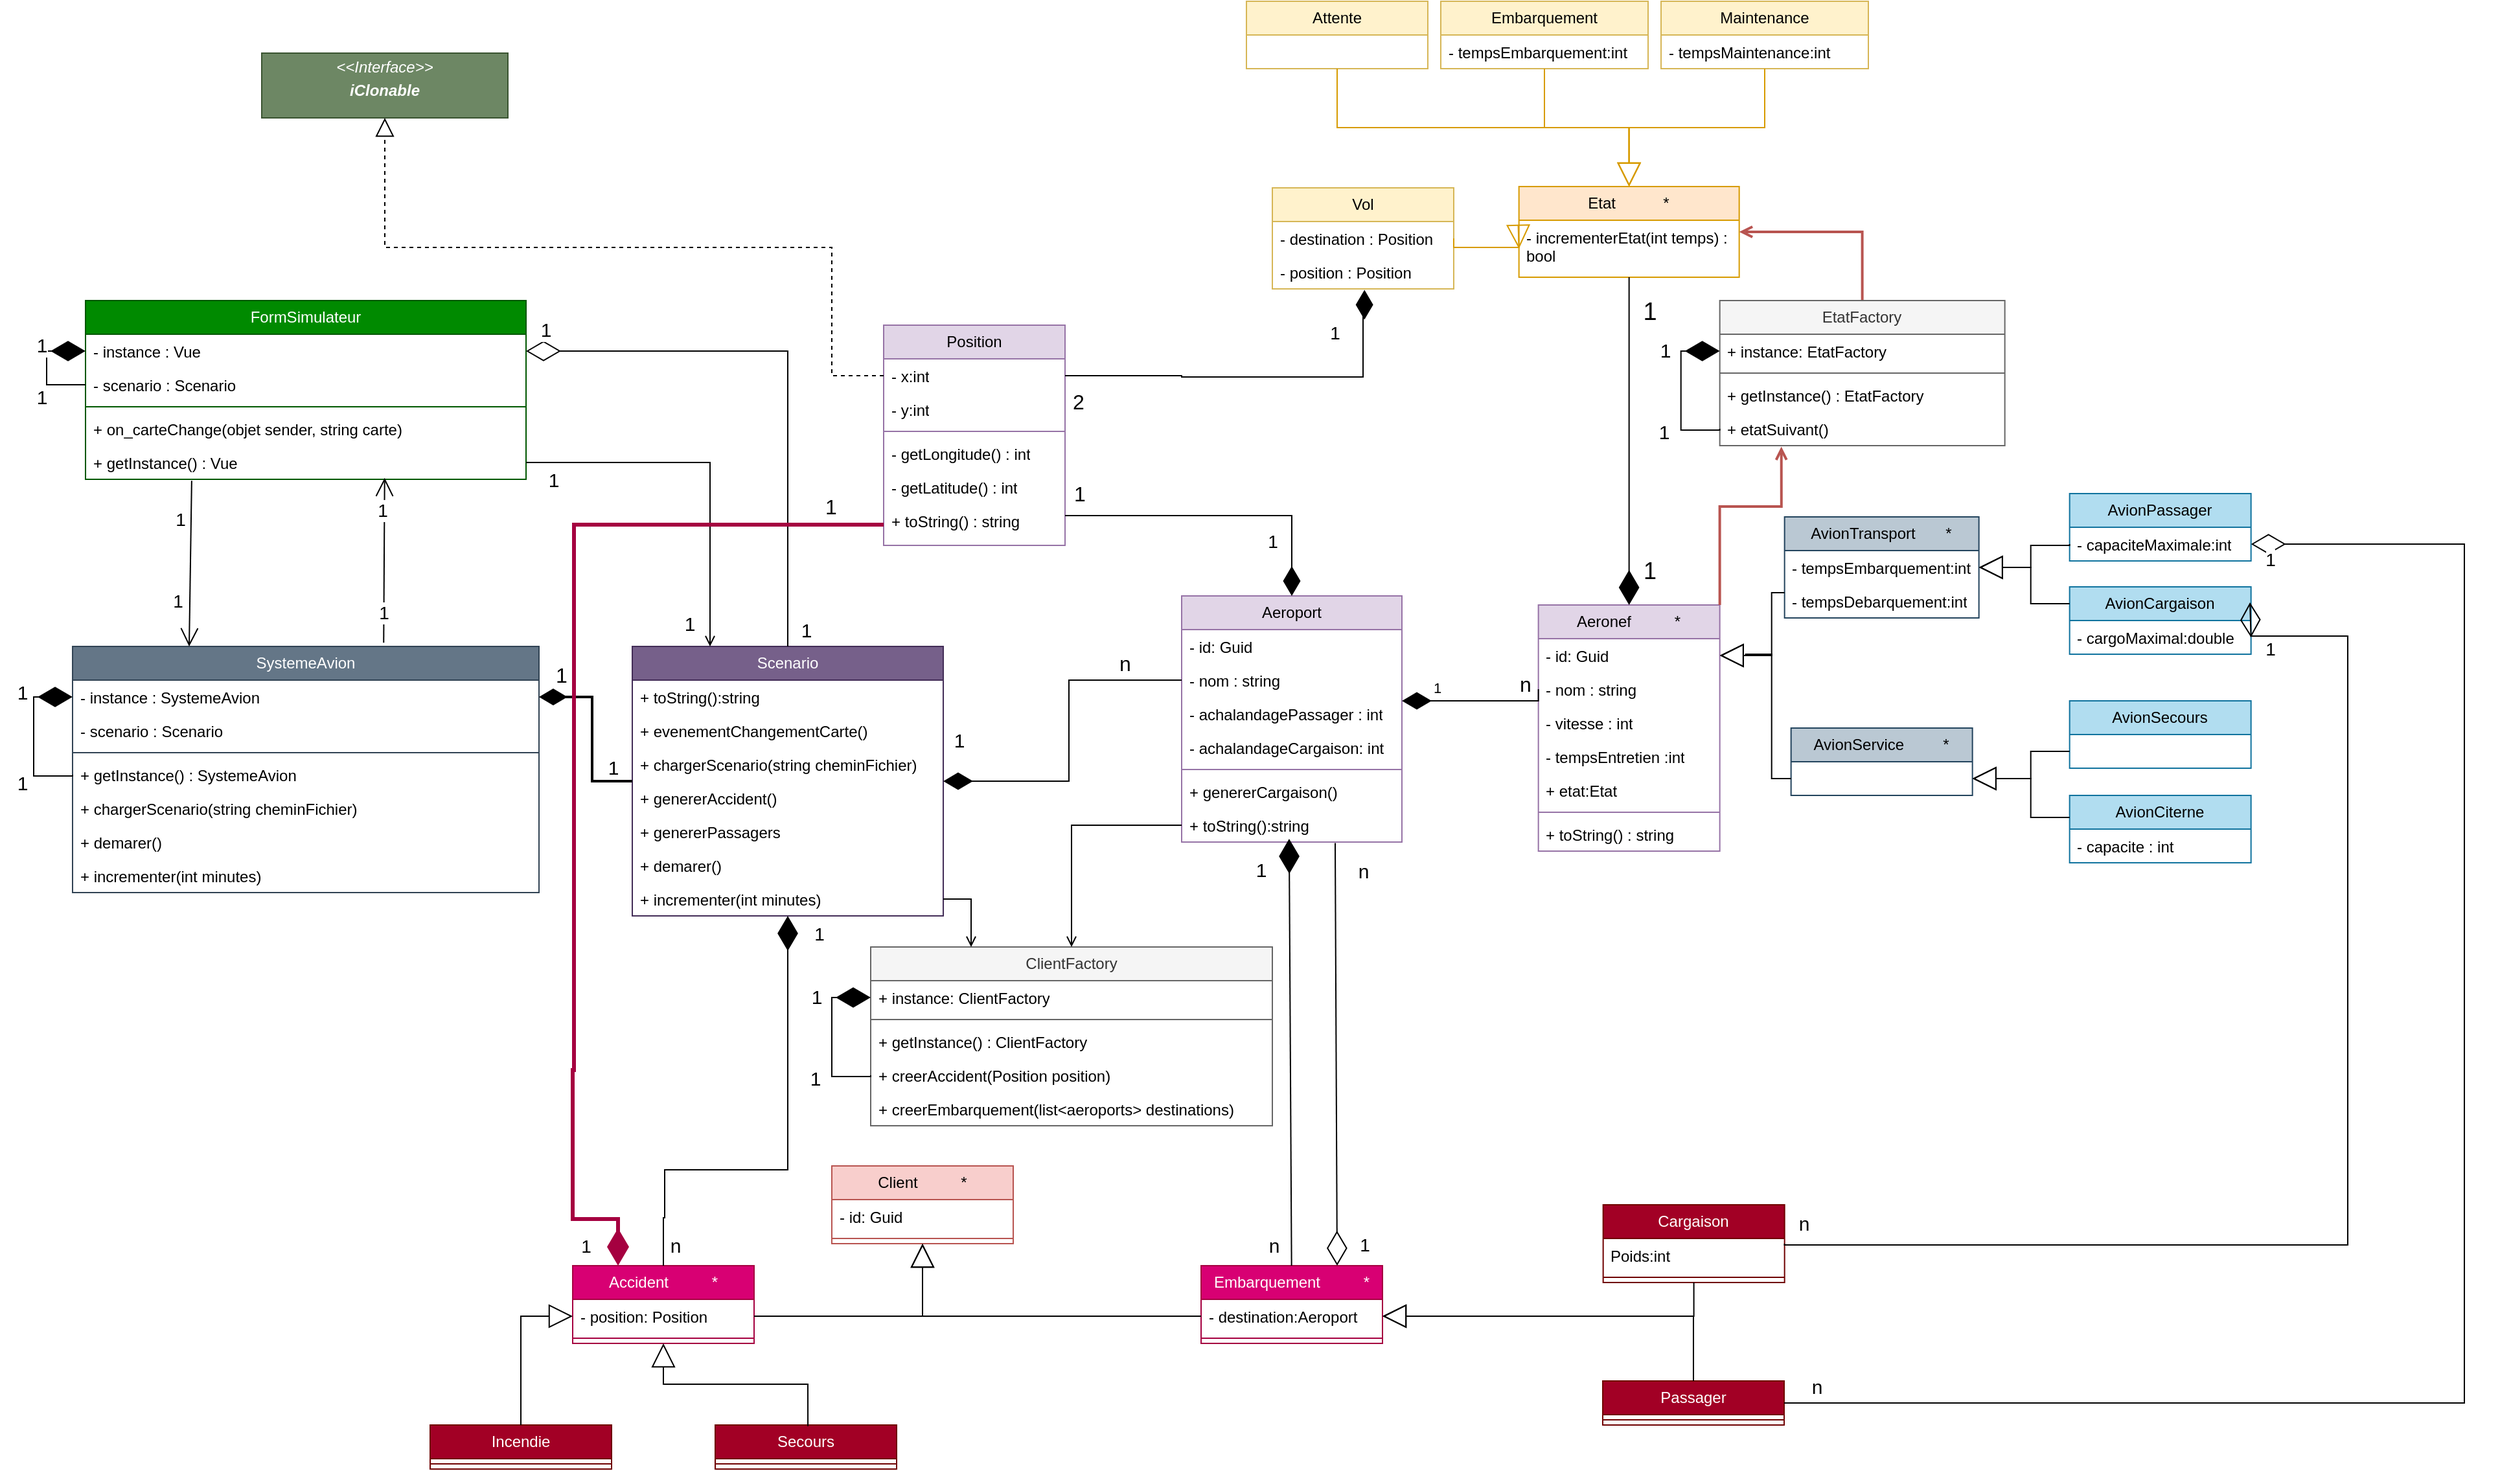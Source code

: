 <mxfile version="27.0.1">
  <diagram name="Page-1" id="CSWryQ1_OxaGUJThJ_r2">
    <mxGraphModel dx="966" dy="1672" grid="1" gridSize="10" guides="1" tooltips="1" connect="1" arrows="1" fold="1" page="1" pageScale="1" pageWidth="850" pageHeight="1100" math="0" shadow="0">
      <root>
        <mxCell id="0" />
        <mxCell id="1" parent="0" />
        <mxCell id="d-iN1CaIQveeJLbJ0oML-1" value="SystemeAvion" style="swimlane;fontStyle=0;childLayout=stackLayout;horizontal=1;startSize=26;fillColor=#647687;horizontalStack=0;resizeParent=1;resizeParentMax=0;resizeLast=0;collapsible=1;marginBottom=0;whiteSpace=wrap;html=1;strokeColor=#314354;fontColor=#ffffff;" parent="1" vertex="1">
          <mxGeometry x="184" y="168" width="360" height="190" as="geometry" />
        </mxCell>
        <mxCell id="d-iN1CaIQveeJLbJ0oML-2" value="- instance : SystemeAvion" style="text;strokeColor=none;fillColor=none;align=left;verticalAlign=top;spacingLeft=4;spacingRight=4;overflow=hidden;rotatable=0;points=[[0,0.5],[1,0.5]];portConstraint=eastwest;whiteSpace=wrap;html=1;" parent="d-iN1CaIQveeJLbJ0oML-1" vertex="1">
          <mxGeometry y="26" width="360" height="26" as="geometry" />
        </mxCell>
        <mxCell id="d-iN1CaIQveeJLbJ0oML-3" value="- scenario : Scenario" style="text;strokeColor=none;fillColor=none;align=left;verticalAlign=top;spacingLeft=4;spacingRight=4;overflow=hidden;rotatable=0;points=[[0,0.5],[1,0.5]];portConstraint=eastwest;whiteSpace=wrap;html=1;" parent="d-iN1CaIQveeJLbJ0oML-1" vertex="1">
          <mxGeometry y="52" width="360" height="26" as="geometry" />
        </mxCell>
        <mxCell id="d-iN1CaIQveeJLbJ0oML-4" value="" style="line;strokeWidth=1;fillColor=none;align=left;verticalAlign=middle;spacingTop=-1;spacingLeft=3;spacingRight=3;rotatable=0;labelPosition=right;points=[];portConstraint=eastwest;strokeColor=inherit;" parent="d-iN1CaIQveeJLbJ0oML-1" vertex="1">
          <mxGeometry y="78" width="360" height="8" as="geometry" />
        </mxCell>
        <mxCell id="d-iN1CaIQveeJLbJ0oML-5" value="+ getInstance() : SystemeAvion" style="text;strokeColor=none;fillColor=none;align=left;verticalAlign=top;spacingLeft=4;spacingRight=4;overflow=hidden;rotatable=0;points=[[0,0.5],[1,0.5]];portConstraint=eastwest;whiteSpace=wrap;html=1;" parent="d-iN1CaIQveeJLbJ0oML-1" vertex="1">
          <mxGeometry y="86" width="360" height="26" as="geometry" />
        </mxCell>
        <mxCell id="d-iN1CaIQveeJLbJ0oML-6" value="" style="endArrow=diamondThin;endFill=1;endSize=24;html=1;rounded=0;exitX=0;exitY=0.5;exitDx=0;exitDy=0;edgeStyle=orthogonalEdgeStyle;entryX=0;entryY=0.5;entryDx=0;entryDy=0;" parent="d-iN1CaIQveeJLbJ0oML-1" source="d-iN1CaIQveeJLbJ0oML-5" target="d-iN1CaIQveeJLbJ0oML-2" edge="1">
          <mxGeometry width="160" relative="1" as="geometry">
            <mxPoint x="-180" y="30" as="sourcePoint" />
            <mxPoint x="-70" y="40" as="targetPoint" />
            <Array as="points">
              <mxPoint x="-30" y="100" />
              <mxPoint x="-30" y="39" />
            </Array>
          </mxGeometry>
        </mxCell>
        <mxCell id="d-iN1CaIQveeJLbJ0oML-7" value="1" style="edgeLabel;html=1;align=center;verticalAlign=middle;resizable=0;points=[];fontSize=15;" parent="d-iN1CaIQveeJLbJ0oML-6" vertex="1" connectable="0">
          <mxGeometry x="-0.617" y="-3" relative="1" as="geometry">
            <mxPoint x="-17" y="8" as="offset" />
          </mxGeometry>
        </mxCell>
        <mxCell id="d-iN1CaIQveeJLbJ0oML-8" value="1" style="edgeLabel;html=1;align=center;verticalAlign=middle;resizable=0;points=[];fontSize=15;" parent="d-iN1CaIQveeJLbJ0oML-6" vertex="1" connectable="0">
          <mxGeometry x="0.564" y="2" relative="1" as="geometry">
            <mxPoint x="-13" y="-2" as="offset" />
          </mxGeometry>
        </mxCell>
        <mxCell id="d-iN1CaIQveeJLbJ0oML-40" value="+ chargerScenario(string cheminFichier)" style="text;strokeColor=none;fillColor=none;align=left;verticalAlign=top;spacingLeft=4;spacingRight=4;overflow=hidden;rotatable=0;points=[[0,0.5],[1,0.5]];portConstraint=eastwest;whiteSpace=wrap;html=1;" parent="d-iN1CaIQveeJLbJ0oML-1" vertex="1">
          <mxGeometry y="112" width="360" height="26" as="geometry" />
        </mxCell>
        <mxCell id="SO71E9T4UU3kTujAm5OO-100" value="+ demarer()" style="text;strokeColor=none;fillColor=none;align=left;verticalAlign=top;spacingLeft=4;spacingRight=4;overflow=hidden;rotatable=0;points=[[0,0.5],[1,0.5]];portConstraint=eastwest;whiteSpace=wrap;html=1;" vertex="1" parent="d-iN1CaIQveeJLbJ0oML-1">
          <mxGeometry y="138" width="360" height="26" as="geometry" />
        </mxCell>
        <mxCell id="SO71E9T4UU3kTujAm5OO-102" value="+ incrementer(int minutes)" style="text;strokeColor=none;fillColor=none;align=left;verticalAlign=top;spacingLeft=4;spacingRight=4;overflow=hidden;rotatable=0;points=[[0,0.5],[1,0.5]];portConstraint=eastwest;whiteSpace=wrap;html=1;" vertex="1" parent="d-iN1CaIQveeJLbJ0oML-1">
          <mxGeometry y="164" width="360" height="26" as="geometry" />
        </mxCell>
        <mxCell id="d-iN1CaIQveeJLbJ0oML-17" value="Scenario" style="swimlane;fontStyle=0;childLayout=stackLayout;horizontal=1;startSize=26;fillColor=#76608a;horizontalStack=0;resizeParent=1;resizeParentMax=0;resizeLast=0;collapsible=1;marginBottom=0;whiteSpace=wrap;html=1;strokeColor=#432D57;fontColor=#ffffff;" parent="1" vertex="1">
          <mxGeometry x="616" y="168" width="240" height="208" as="geometry" />
        </mxCell>
        <mxCell id="d-iN1CaIQveeJLbJ0oML-96" value="+ toString():string" style="text;strokeColor=none;fillColor=none;align=left;verticalAlign=top;spacingLeft=4;spacingRight=4;overflow=hidden;rotatable=0;points=[[0,0.5],[1,0.5]];portConstraint=eastwest;whiteSpace=wrap;html=1;" parent="d-iN1CaIQveeJLbJ0oML-17" vertex="1">
          <mxGeometry y="26" width="240" height="26" as="geometry" />
        </mxCell>
        <mxCell id="SO71E9T4UU3kTujAm5OO-89" value="+ evenementChangementCarte()" style="text;strokeColor=none;fillColor=none;align=left;verticalAlign=top;spacingLeft=4;spacingRight=4;overflow=hidden;rotatable=0;points=[[0,0.5],[1,0.5]];portConstraint=eastwest;whiteSpace=wrap;html=1;" vertex="1" parent="d-iN1CaIQveeJLbJ0oML-17">
          <mxGeometry y="52" width="240" height="26" as="geometry" />
        </mxCell>
        <mxCell id="SO71E9T4UU3kTujAm5OO-101" value="+ chargerScenario(string cheminFichier)" style="text;strokeColor=none;fillColor=none;align=left;verticalAlign=top;spacingLeft=4;spacingRight=4;overflow=hidden;rotatable=0;points=[[0,0.5],[1,0.5]];portConstraint=eastwest;whiteSpace=wrap;html=1;" vertex="1" parent="d-iN1CaIQveeJLbJ0oML-17">
          <mxGeometry y="78" width="240" height="26" as="geometry" />
        </mxCell>
        <mxCell id="SO71E9T4UU3kTujAm5OO-91" value="+ genererAccident()" style="text;strokeColor=none;fillColor=none;align=left;verticalAlign=top;spacingLeft=4;spacingRight=4;overflow=hidden;rotatable=0;points=[[0,0.5],[1,0.5]];portConstraint=eastwest;whiteSpace=wrap;html=1;" vertex="1" parent="d-iN1CaIQveeJLbJ0oML-17">
          <mxGeometry y="104" width="240" height="26" as="geometry" />
        </mxCell>
        <mxCell id="SO71E9T4UU3kTujAm5OO-106" value="+ genererPassagers" style="text;strokeColor=none;fillColor=none;align=left;verticalAlign=top;spacingLeft=4;spacingRight=4;overflow=hidden;rotatable=0;points=[[0,0.5],[1,0.5]];portConstraint=eastwest;whiteSpace=wrap;html=1;" vertex="1" parent="d-iN1CaIQveeJLbJ0oML-17">
          <mxGeometry y="130" width="240" height="26" as="geometry" />
        </mxCell>
        <mxCell id="SO71E9T4UU3kTujAm5OO-99" value="+ demarer()" style="text;strokeColor=none;fillColor=none;align=left;verticalAlign=top;spacingLeft=4;spacingRight=4;overflow=hidden;rotatable=0;points=[[0,0.5],[1,0.5]];portConstraint=eastwest;whiteSpace=wrap;html=1;" vertex="1" parent="d-iN1CaIQveeJLbJ0oML-17">
          <mxGeometry y="156" width="240" height="26" as="geometry" />
        </mxCell>
        <mxCell id="SO71E9T4UU3kTujAm5OO-103" value="+ incrementer(int minutes)" style="text;strokeColor=none;fillColor=none;align=left;verticalAlign=top;spacingLeft=4;spacingRight=4;overflow=hidden;rotatable=0;points=[[0,0.5],[1,0.5]];portConstraint=eastwest;whiteSpace=wrap;html=1;" vertex="1" parent="d-iN1CaIQveeJLbJ0oML-17">
          <mxGeometry y="182" width="240" height="26" as="geometry" />
        </mxCell>
        <mxCell id="d-iN1CaIQveeJLbJ0oML-35" style="edgeStyle=orthogonalEdgeStyle;rounded=0;orthogonalLoop=1;jettySize=auto;html=1;exitX=0;exitY=0.5;exitDx=0;exitDy=0;endArrow=diamondThin;endFill=1;strokeWidth=2;endSize=16;" parent="1" source="d-iN1CaIQveeJLbJ0oML-17" target="d-iN1CaIQveeJLbJ0oML-2" edge="1">
          <mxGeometry relative="1" as="geometry">
            <mxPoint x="460" y="280" as="targetPoint" />
            <mxPoint x="610" y="280.333" as="sourcePoint" />
          </mxGeometry>
        </mxCell>
        <mxCell id="d-iN1CaIQveeJLbJ0oML-36" value="1" style="edgeLabel;html=1;align=center;verticalAlign=middle;resizable=0;points=[];fontSize=16;" parent="d-iN1CaIQveeJLbJ0oML-35" vertex="1" connectable="0">
          <mxGeometry x="0.509" y="-4" relative="1" as="geometry">
            <mxPoint x="-17" y="-13" as="offset" />
          </mxGeometry>
        </mxCell>
        <mxCell id="d-iN1CaIQveeJLbJ0oML-37" value="1" style="edgeLabel;html=1;align=center;verticalAlign=middle;resizable=0;points=[];fontSize=15;" parent="d-iN1CaIQveeJLbJ0oML-35" vertex="1" connectable="0">
          <mxGeometry x="-0.673" y="-1" relative="1" as="geometry">
            <mxPoint x="7" y="-10" as="offset" />
          </mxGeometry>
        </mxCell>
        <mxCell id="d-iN1CaIQveeJLbJ0oML-41" value="FormSimulateur" style="swimlane;fontStyle=0;childLayout=stackLayout;horizontal=1;startSize=26;fillColor=#008a00;horizontalStack=0;resizeParent=1;resizeParentMax=0;resizeLast=0;collapsible=1;marginBottom=0;whiteSpace=wrap;html=1;strokeColor=#005700;fontColor=#ffffff;" parent="1" vertex="1">
          <mxGeometry x="194" y="-99" width="340" height="138" as="geometry" />
        </mxCell>
        <mxCell id="d-iN1CaIQveeJLbJ0oML-42" value="- instance : Vue" style="text;strokeColor=none;fillColor=none;align=left;verticalAlign=top;spacingLeft=4;spacingRight=4;overflow=hidden;rotatable=0;points=[[0,0.5],[1,0.5]];portConstraint=eastwest;whiteSpace=wrap;html=1;" parent="d-iN1CaIQveeJLbJ0oML-41" vertex="1">
          <mxGeometry y="26" width="340" height="26" as="geometry" />
        </mxCell>
        <mxCell id="d-iN1CaIQveeJLbJ0oML-45" value="- scenario : Scenario" style="text;strokeColor=none;fillColor=none;align=left;verticalAlign=top;spacingLeft=4;spacingRight=4;overflow=hidden;rotatable=0;points=[[0,0.5],[1,0.5]];portConstraint=eastwest;whiteSpace=wrap;html=1;" parent="d-iN1CaIQveeJLbJ0oML-41" vertex="1">
          <mxGeometry y="52" width="340" height="26" as="geometry" />
        </mxCell>
        <mxCell id="d-iN1CaIQveeJLbJ0oML-46" value="" style="line;strokeWidth=1;fillColor=none;align=left;verticalAlign=middle;spacingTop=-1;spacingLeft=3;spacingRight=3;rotatable=0;labelPosition=right;points=[];portConstraint=eastwest;strokeColor=inherit;" parent="d-iN1CaIQveeJLbJ0oML-41" vertex="1">
          <mxGeometry y="78" width="340" height="8" as="geometry" />
        </mxCell>
        <mxCell id="d-iN1CaIQveeJLbJ0oML-95" value="+ on_carteChange(objet sender, string carte)" style="text;strokeColor=none;fillColor=none;align=left;verticalAlign=top;spacingLeft=4;spacingRight=4;overflow=hidden;rotatable=0;points=[[0,0.5],[1,0.5]];portConstraint=eastwest;whiteSpace=wrap;html=1;" parent="d-iN1CaIQveeJLbJ0oML-41" vertex="1">
          <mxGeometry y="86" width="340" height="26" as="geometry" />
        </mxCell>
        <mxCell id="d-iN1CaIQveeJLbJ0oML-47" value="+ getInstance() : Vue" style="text;strokeColor=none;fillColor=none;align=left;verticalAlign=top;spacingLeft=4;spacingRight=4;overflow=hidden;rotatable=0;points=[[0,0.5],[1,0.5]];portConstraint=eastwest;whiteSpace=wrap;html=1;" parent="d-iN1CaIQveeJLbJ0oML-41" vertex="1">
          <mxGeometry y="112" width="340" height="26" as="geometry" />
        </mxCell>
        <mxCell id="d-iN1CaIQveeJLbJ0oML-48" value="" style="endArrow=diamondThin;endFill=1;endSize=24;html=1;rounded=0;exitX=0;exitY=0.5;exitDx=0;exitDy=0;edgeStyle=orthogonalEdgeStyle;entryX=0;entryY=0.5;entryDx=0;entryDy=0;" parent="d-iN1CaIQveeJLbJ0oML-41" target="d-iN1CaIQveeJLbJ0oML-42" edge="1">
          <mxGeometry width="160" relative="1" as="geometry">
            <mxPoint y="65.0" as="sourcePoint" />
            <mxPoint y="40" as="targetPoint" />
            <Array as="points">
              <mxPoint x="-30" y="65" />
              <mxPoint x="-30" y="39" />
            </Array>
          </mxGeometry>
        </mxCell>
        <mxCell id="d-iN1CaIQveeJLbJ0oML-49" value="1" style="edgeLabel;html=1;align=center;verticalAlign=middle;resizable=0;points=[];fontSize=15;" parent="d-iN1CaIQveeJLbJ0oML-48" vertex="1" connectable="0">
          <mxGeometry x="-0.617" y="-3" relative="1" as="geometry">
            <mxPoint x="-18" y="12" as="offset" />
          </mxGeometry>
        </mxCell>
        <mxCell id="d-iN1CaIQveeJLbJ0oML-50" value="1" style="edgeLabel;html=1;align=center;verticalAlign=middle;resizable=0;points=[];fontSize=15;" parent="d-iN1CaIQveeJLbJ0oML-48" vertex="1" connectable="0">
          <mxGeometry x="0.564" y="2" relative="1" as="geometry">
            <mxPoint x="-16" y="-3" as="offset" />
          </mxGeometry>
        </mxCell>
        <mxCell id="d-iN1CaIQveeJLbJ0oML-60" value="" style="endArrow=open;endFill=1;endSize=12;html=1;rounded=0;entryX=0.25;entryY=0;entryDx=0;entryDy=0;exitX=0.241;exitY=1.045;exitDx=0;exitDy=0;exitPerimeter=0;" parent="1" source="d-iN1CaIQveeJLbJ0oML-47" edge="1">
          <mxGeometry width="160" relative="1" as="geometry">
            <mxPoint x="274" y="13" as="sourcePoint" />
            <mxPoint x="274" y="168" as="targetPoint" />
          </mxGeometry>
        </mxCell>
        <mxCell id="d-iN1CaIQveeJLbJ0oML-61" value="1" style="edgeLabel;html=1;align=center;verticalAlign=middle;resizable=0;points=[];fontSize=14;" parent="d-iN1CaIQveeJLbJ0oML-60" vertex="1" connectable="0">
          <mxGeometry x="-0.432" y="-4" relative="1" as="geometry">
            <mxPoint x="-5" y="-7" as="offset" />
          </mxGeometry>
        </mxCell>
        <mxCell id="d-iN1CaIQveeJLbJ0oML-62" value="1" style="edgeLabel;html=1;align=center;verticalAlign=middle;resizable=0;points=[];fontSize=14;" parent="d-iN1CaIQveeJLbJ0oML-60" vertex="1" connectable="0">
          <mxGeometry x="0.316" y="-4" relative="1" as="geometry">
            <mxPoint x="-6" y="9" as="offset" />
          </mxGeometry>
        </mxCell>
        <mxCell id="d-iN1CaIQveeJLbJ0oML-73" value="" style="endArrow=open;endFill=1;endSize=12;html=1;rounded=0;entryX=0.679;entryY=0.958;entryDx=0;entryDy=0;exitX=0.667;exitY=-0.015;exitDx=0;exitDy=0;exitPerimeter=0;entryPerimeter=0;" parent="1" source="d-iN1CaIQveeJLbJ0oML-1" target="d-iN1CaIQveeJLbJ0oML-47" edge="1">
          <mxGeometry width="160" relative="1" as="geometry">
            <mxPoint x="444" y="162" as="sourcePoint" />
            <mxPoint x="444" y="7" as="targetPoint" />
          </mxGeometry>
        </mxCell>
        <mxCell id="d-iN1CaIQveeJLbJ0oML-74" value="1" style="edgeLabel;html=1;align=center;verticalAlign=middle;resizable=0;points=[];fontSize=14;" parent="d-iN1CaIQveeJLbJ0oML-73" vertex="1" connectable="0">
          <mxGeometry x="-0.432" y="-4" relative="1" as="geometry">
            <mxPoint x="-5" y="13" as="offset" />
          </mxGeometry>
        </mxCell>
        <mxCell id="d-iN1CaIQveeJLbJ0oML-75" value="1" style="edgeLabel;html=1;align=center;verticalAlign=middle;resizable=0;points=[];fontSize=14;" parent="d-iN1CaIQveeJLbJ0oML-73" vertex="1" connectable="0">
          <mxGeometry x="0.316" y="-4" relative="1" as="geometry">
            <mxPoint x="-6" y="-19" as="offset" />
          </mxGeometry>
        </mxCell>
        <mxCell id="d-iN1CaIQveeJLbJ0oML-76" value="" style="endArrow=diamondThin;endFill=0;endSize=24;html=1;rounded=0;exitX=0.5;exitY=0;exitDx=0;exitDy=0;edgeStyle=orthogonalEdgeStyle;entryX=1;entryY=0.5;entryDx=0;entryDy=0;" parent="1" source="d-iN1CaIQveeJLbJ0oML-17" target="d-iN1CaIQveeJLbJ0oML-42" edge="1">
          <mxGeometry width="160" relative="1" as="geometry">
            <mxPoint x="650" y="180" as="sourcePoint" />
            <mxPoint x="470.0" y="-343" as="targetPoint" />
            <Array as="points">
              <mxPoint x="736" y="-60" />
            </Array>
          </mxGeometry>
        </mxCell>
        <mxCell id="d-iN1CaIQveeJLbJ0oML-77" value="1" style="edgeLabel;html=1;align=center;verticalAlign=middle;resizable=0;points=[];fontSize=15;" parent="d-iN1CaIQveeJLbJ0oML-76" vertex="1" connectable="0">
          <mxGeometry x="-0.617" y="-3" relative="1" as="geometry">
            <mxPoint x="11" y="69" as="offset" />
          </mxGeometry>
        </mxCell>
        <mxCell id="d-iN1CaIQveeJLbJ0oML-78" value="1" style="edgeLabel;html=1;align=center;verticalAlign=middle;resizable=0;points=[];fontSize=15;" parent="d-iN1CaIQveeJLbJ0oML-76" vertex="1" connectable="0">
          <mxGeometry x="0.564" y="2" relative="1" as="geometry">
            <mxPoint x="-79" y="-19" as="offset" />
          </mxGeometry>
        </mxCell>
        <mxCell id="d-iN1CaIQveeJLbJ0oML-79" style="edgeStyle=orthogonalEdgeStyle;rounded=0;orthogonalLoop=1;jettySize=auto;html=1;exitX=1;exitY=0.5;exitDx=0;exitDy=0;entryX=0.25;entryY=0;entryDx=0;entryDy=0;endArrow=open;endFill=0;" parent="1" source="d-iN1CaIQveeJLbJ0oML-47" target="d-iN1CaIQveeJLbJ0oML-17" edge="1">
          <mxGeometry relative="1" as="geometry" />
        </mxCell>
        <mxCell id="d-iN1CaIQveeJLbJ0oML-80" value="1" style="edgeLabel;html=1;align=center;verticalAlign=middle;resizable=0;points=[];fontSize=15;" parent="d-iN1CaIQveeJLbJ0oML-79" vertex="1" connectable="0">
          <mxGeometry x="0.832" y="-1" relative="1" as="geometry">
            <mxPoint x="-15" y="6" as="offset" />
          </mxGeometry>
        </mxCell>
        <mxCell id="d-iN1CaIQveeJLbJ0oML-82" value="1" style="edgeLabel;html=1;align=center;verticalAlign=middle;resizable=0;points=[];fontSize=15;" parent="d-iN1CaIQveeJLbJ0oML-79" vertex="1" connectable="0">
          <mxGeometry x="-0.793" y="1" relative="1" as="geometry">
            <mxPoint x="-9" y="14" as="offset" />
          </mxGeometry>
        </mxCell>
        <mxCell id="d-iN1CaIQveeJLbJ0oML-83" value="Aeroport" style="swimlane;fontStyle=0;childLayout=stackLayout;horizontal=1;startSize=26;fillColor=#e1d5e7;horizontalStack=0;resizeParent=1;resizeParentMax=0;resizeLast=0;collapsible=1;marginBottom=0;whiteSpace=wrap;html=1;strokeColor=#9673a6;" parent="1" vertex="1">
          <mxGeometry x="1040" y="129" width="170" height="190" as="geometry">
            <mxRectangle x="770" y="146" width="90" height="30" as="alternateBounds" />
          </mxGeometry>
        </mxCell>
        <mxCell id="d-iN1CaIQveeJLbJ0oML-84" value="- id: Guid" style="text;strokeColor=none;fillColor=none;align=left;verticalAlign=top;spacingLeft=4;spacingRight=4;overflow=hidden;rotatable=0;points=[[0,0.5],[1,0.5]];portConstraint=eastwest;whiteSpace=wrap;html=1;" parent="d-iN1CaIQveeJLbJ0oML-83" vertex="1">
          <mxGeometry y="26" width="170" height="26" as="geometry" />
        </mxCell>
        <mxCell id="d-iN1CaIQveeJLbJ0oML-85" value="- nom : string" style="text;strokeColor=none;fillColor=none;align=left;verticalAlign=top;spacingLeft=4;spacingRight=4;overflow=hidden;rotatable=0;points=[[0,0.5],[1,0.5]];portConstraint=eastwest;whiteSpace=wrap;html=1;" parent="d-iN1CaIQveeJLbJ0oML-83" vertex="1">
          <mxGeometry y="52" width="170" height="26" as="geometry" />
        </mxCell>
        <mxCell id="d-iN1CaIQveeJLbJ0oML-86" value="- achalandagePassager : int" style="text;strokeColor=none;fillColor=none;align=left;verticalAlign=top;spacingLeft=4;spacingRight=4;overflow=hidden;rotatable=0;points=[[0,0.5],[1,0.5]];portConstraint=eastwest;whiteSpace=wrap;html=1;" parent="d-iN1CaIQveeJLbJ0oML-83" vertex="1">
          <mxGeometry y="78" width="170" height="26" as="geometry" />
        </mxCell>
        <mxCell id="d-iN1CaIQveeJLbJ0oML-87" value="- achalandageCargaison: int" style="text;strokeColor=none;fillColor=none;align=left;verticalAlign=top;spacingLeft=4;spacingRight=4;overflow=hidden;rotatable=0;points=[[0,0.5],[1,0.5]];portConstraint=eastwest;whiteSpace=wrap;html=1;" parent="d-iN1CaIQveeJLbJ0oML-83" vertex="1">
          <mxGeometry y="104" width="170" height="26" as="geometry" />
        </mxCell>
        <mxCell id="d-iN1CaIQveeJLbJ0oML-88" value="" style="line;strokeWidth=1;fillColor=none;align=left;verticalAlign=middle;spacingTop=-1;spacingLeft=3;spacingRight=3;rotatable=0;labelPosition=right;points=[];portConstraint=eastwest;strokeColor=inherit;" parent="d-iN1CaIQveeJLbJ0oML-83" vertex="1">
          <mxGeometry y="130" width="170" height="8" as="geometry" />
        </mxCell>
        <mxCell id="SO71E9T4UU3kTujAm5OO-105" value="+ genererCargaison()" style="text;strokeColor=none;fillColor=none;align=left;verticalAlign=top;spacingLeft=4;spacingRight=4;overflow=hidden;rotatable=0;points=[[0,0.5],[1,0.5]];portConstraint=eastwest;whiteSpace=wrap;html=1;" vertex="1" parent="d-iN1CaIQveeJLbJ0oML-83">
          <mxGeometry y="138" width="170" height="26" as="geometry" />
        </mxCell>
        <mxCell id="d-iN1CaIQveeJLbJ0oML-97" value="+ toString():string" style="text;strokeColor=none;fillColor=none;align=left;verticalAlign=top;spacingLeft=4;spacingRight=4;overflow=hidden;rotatable=0;points=[[0,0.5],[1,0.5]];portConstraint=eastwest;whiteSpace=wrap;html=1;" parent="d-iN1CaIQveeJLbJ0oML-83" vertex="1">
          <mxGeometry y="164" width="170" height="26" as="geometry" />
        </mxCell>
        <mxCell id="d-iN1CaIQveeJLbJ0oML-93" style="edgeStyle=orthogonalEdgeStyle;rounded=0;orthogonalLoop=1;jettySize=auto;html=1;endArrow=diamondThin;endFill=1;entryX=1;entryY=0.5;entryDx=0;entryDy=0;endSize=20;" parent="1" source="d-iN1CaIQveeJLbJ0oML-85" target="d-iN1CaIQveeJLbJ0oML-17" edge="1">
          <mxGeometry relative="1" as="geometry" />
        </mxCell>
        <mxCell id="d-iN1CaIQveeJLbJ0oML-99" value="n" style="edgeLabel;html=1;align=center;verticalAlign=middle;resizable=0;points=[];fontSize=16;" parent="d-iN1CaIQveeJLbJ0oML-93" vertex="1" connectable="0">
          <mxGeometry x="-0.66" y="-3" relative="1" as="geometry">
            <mxPoint y="-10" as="offset" />
          </mxGeometry>
        </mxCell>
        <mxCell id="d-iN1CaIQveeJLbJ0oML-98" value="1" style="edgeLabel;html=1;align=center;verticalAlign=middle;resizable=0;points=[];fontSize=15;" parent="1" vertex="1" connectable="0">
          <mxGeometry x="760" y="220" as="geometry">
            <mxPoint x="108" y="20" as="offset" />
          </mxGeometry>
        </mxCell>
        <mxCell id="d-iN1CaIQveeJLbJ0oML-100" value="Aeronef&amp;nbsp; &amp;nbsp; &amp;nbsp; &amp;nbsp; &amp;nbsp; *" style="swimlane;fontStyle=0;childLayout=stackLayout;horizontal=1;startSize=26;fillColor=#e1d5e7;horizontalStack=0;resizeParent=1;resizeParentMax=0;resizeLast=0;collapsible=1;marginBottom=0;whiteSpace=wrap;html=1;strokeColor=#9673a6;" parent="1" vertex="1">
          <mxGeometry x="1315.33" y="136" width="140" height="190" as="geometry" />
        </mxCell>
        <mxCell id="d-iN1CaIQveeJLbJ0oML-101" value="- id: Guid" style="text;strokeColor=none;fillColor=none;align=left;verticalAlign=top;spacingLeft=4;spacingRight=4;overflow=hidden;rotatable=0;points=[[0,0.5],[1,0.5]];portConstraint=eastwest;whiteSpace=wrap;html=1;" parent="d-iN1CaIQveeJLbJ0oML-100" vertex="1">
          <mxGeometry y="26" width="140" height="26" as="geometry" />
        </mxCell>
        <mxCell id="d-iN1CaIQveeJLbJ0oML-102" value="- nom : string" style="text;strokeColor=none;fillColor=none;align=left;verticalAlign=top;spacingLeft=4;spacingRight=4;overflow=hidden;rotatable=0;points=[[0,0.5],[1,0.5]];portConstraint=eastwest;whiteSpace=wrap;html=1;" parent="d-iN1CaIQveeJLbJ0oML-100" vertex="1">
          <mxGeometry y="52" width="140" height="26" as="geometry" />
        </mxCell>
        <mxCell id="d-iN1CaIQveeJLbJ0oML-103" value="- vitesse : int" style="text;strokeColor=none;fillColor=none;align=left;verticalAlign=top;spacingLeft=4;spacingRight=4;overflow=hidden;rotatable=0;points=[[0,0.5],[1,0.5]];portConstraint=eastwest;whiteSpace=wrap;html=1;" parent="d-iN1CaIQveeJLbJ0oML-100" vertex="1">
          <mxGeometry y="78" width="140" height="26" as="geometry" />
        </mxCell>
        <mxCell id="d-iN1CaIQveeJLbJ0oML-104" value="- tempsEntretien :int" style="text;strokeColor=none;fillColor=none;align=left;verticalAlign=top;spacingLeft=4;spacingRight=4;overflow=hidden;rotatable=0;points=[[0,0.5],[1,0.5]];portConstraint=eastwest;whiteSpace=wrap;html=1;" parent="d-iN1CaIQveeJLbJ0oML-100" vertex="1">
          <mxGeometry y="104" width="140" height="26" as="geometry" />
        </mxCell>
        <mxCell id="d-iN1CaIQveeJLbJ0oML-130" value="+ etat:Etat" style="text;strokeColor=none;fillColor=none;align=left;verticalAlign=top;spacingLeft=4;spacingRight=4;overflow=hidden;rotatable=0;points=[[0,0.5],[1,0.5]];portConstraint=eastwest;whiteSpace=wrap;html=1;" parent="d-iN1CaIQveeJLbJ0oML-100" vertex="1">
          <mxGeometry y="130" width="140" height="26" as="geometry" />
        </mxCell>
        <mxCell id="d-iN1CaIQveeJLbJ0oML-131" value="" style="line;strokeWidth=1;fillColor=none;align=left;verticalAlign=middle;spacingTop=-1;spacingLeft=3;spacingRight=3;rotatable=0;labelPosition=right;points=[];portConstraint=eastwest;strokeColor=inherit;" parent="d-iN1CaIQveeJLbJ0oML-100" vertex="1">
          <mxGeometry y="156" width="140" height="8" as="geometry" />
        </mxCell>
        <mxCell id="d-iN1CaIQveeJLbJ0oML-105" value="+ toString() : string" style="text;strokeColor=none;fillColor=none;align=left;verticalAlign=top;spacingLeft=4;spacingRight=4;overflow=hidden;rotatable=0;points=[[0,0.5],[1,0.5]];portConstraint=eastwest;whiteSpace=wrap;html=1;" parent="d-iN1CaIQveeJLbJ0oML-100" vertex="1">
          <mxGeometry y="164" width="140" height="26" as="geometry" />
        </mxCell>
        <mxCell id="d-iN1CaIQveeJLbJ0oML-108" value="AvionPassager" style="swimlane;fontStyle=0;childLayout=stackLayout;horizontal=1;startSize=26;fillColor=#b1ddf0;horizontalStack=0;resizeParent=1;resizeParentMax=0;resizeLast=0;collapsible=1;marginBottom=0;whiteSpace=wrap;html=1;strokeColor=#10739e;" parent="1" vertex="1">
          <mxGeometry x="1725.33" y="50" width="140" height="52" as="geometry" />
        </mxCell>
        <mxCell id="d-iN1CaIQveeJLbJ0oML-109" value="- capaciteMaximale:int" style="text;strokeColor=none;fillColor=none;align=left;verticalAlign=top;spacingLeft=4;spacingRight=4;overflow=hidden;rotatable=0;points=[[0,0.5],[1,0.5]];portConstraint=eastwest;whiteSpace=wrap;html=1;" parent="d-iN1CaIQveeJLbJ0oML-108" vertex="1">
          <mxGeometry y="26" width="140" height="26" as="geometry" />
        </mxCell>
        <mxCell id="d-iN1CaIQveeJLbJ0oML-110" value="AvionCargaison" style="swimlane;fontStyle=0;childLayout=stackLayout;horizontal=1;startSize=26;fillColor=#b1ddf0;horizontalStack=0;resizeParent=1;resizeParentMax=0;resizeLast=0;collapsible=1;marginBottom=0;whiteSpace=wrap;html=1;strokeColor=#10739e;" parent="1" vertex="1">
          <mxGeometry x="1725.33" y="122" width="140" height="52" as="geometry" />
        </mxCell>
        <mxCell id="d-iN1CaIQveeJLbJ0oML-111" value="- cargoMaximal:double" style="text;strokeColor=none;fillColor=none;align=left;verticalAlign=top;spacingLeft=4;spacingRight=4;overflow=hidden;rotatable=0;points=[[0,0.5],[1,0.5]];portConstraint=eastwest;whiteSpace=wrap;html=1;" parent="d-iN1CaIQveeJLbJ0oML-110" vertex="1">
          <mxGeometry y="26" width="140" height="26" as="geometry" />
        </mxCell>
        <mxCell id="d-iN1CaIQveeJLbJ0oML-112" value="AvionSecours" style="swimlane;fontStyle=0;childLayout=stackLayout;horizontal=1;startSize=26;fillColor=#b1ddf0;horizontalStack=0;resizeParent=1;resizeParentMax=0;resizeLast=0;collapsible=1;marginBottom=0;whiteSpace=wrap;html=1;strokeColor=#10739e;" parent="1" vertex="1">
          <mxGeometry x="1725.33" y="210" width="140" height="52" as="geometry" />
        </mxCell>
        <mxCell id="d-iN1CaIQveeJLbJ0oML-113" value="AvionCiterne" style="swimlane;fontStyle=0;childLayout=stackLayout;horizontal=1;startSize=26;fillColor=#b1ddf0;horizontalStack=0;resizeParent=1;resizeParentMax=0;resizeLast=0;collapsible=1;marginBottom=0;whiteSpace=wrap;html=1;strokeColor=#10739e;" parent="1" vertex="1">
          <mxGeometry x="1725.33" y="283" width="140" height="52" as="geometry" />
        </mxCell>
        <mxCell id="d-iN1CaIQveeJLbJ0oML-114" value="- capacite : int" style="text;strokeColor=none;fillColor=none;align=left;verticalAlign=top;spacingLeft=4;spacingRight=4;overflow=hidden;rotatable=0;points=[[0,0.5],[1,0.5]];portConstraint=eastwest;whiteSpace=wrap;html=1;" parent="d-iN1CaIQveeJLbJ0oML-113" vertex="1">
          <mxGeometry y="26" width="140" height="26" as="geometry" />
        </mxCell>
        <mxCell id="d-iN1CaIQveeJLbJ0oML-115" value="AvionTransport&amp;nbsp; &amp;nbsp; &amp;nbsp; &amp;nbsp;*" style="swimlane;fontStyle=0;childLayout=stackLayout;horizontal=1;startSize=26;fillColor=#bac8d3;horizontalStack=0;resizeParent=1;resizeParentMax=0;resizeLast=0;collapsible=1;marginBottom=0;whiteSpace=wrap;html=1;strokeColor=#23445d;" parent="1" vertex="1">
          <mxGeometry x="1505.33" y="68" width="150" height="78" as="geometry" />
        </mxCell>
        <mxCell id="d-iN1CaIQveeJLbJ0oML-116" value="- tempsEmbarquement:int" style="text;strokeColor=none;fillColor=none;align=left;verticalAlign=top;spacingLeft=4;spacingRight=4;overflow=hidden;rotatable=0;points=[[0,0.5],[1,0.5]];portConstraint=eastwest;whiteSpace=wrap;html=1;" parent="d-iN1CaIQveeJLbJ0oML-115" vertex="1">
          <mxGeometry y="26" width="150" height="26" as="geometry" />
        </mxCell>
        <mxCell id="d-iN1CaIQveeJLbJ0oML-117" value="- tempsDebarquement:int" style="text;strokeColor=none;fillColor=none;align=left;verticalAlign=top;spacingLeft=4;spacingRight=4;overflow=hidden;rotatable=0;points=[[0,0.5],[1,0.5]];portConstraint=eastwest;whiteSpace=wrap;html=1;" parent="d-iN1CaIQveeJLbJ0oML-115" vertex="1">
          <mxGeometry y="52" width="150" height="26" as="geometry" />
        </mxCell>
        <mxCell id="d-iN1CaIQveeJLbJ0oML-118" value="" style="endArrow=block;endSize=16;endFill=0;html=1;rounded=0;entryX=1;entryY=0.5;entryDx=0;entryDy=0;exitX=0;exitY=0.75;exitDx=0;exitDy=0;edgeStyle=orthogonalEdgeStyle;" parent="1" source="d-iN1CaIQveeJLbJ0oML-115" target="d-iN1CaIQveeJLbJ0oML-101" edge="1">
          <mxGeometry width="160" relative="1" as="geometry">
            <mxPoint x="1495.33" y="236" as="sourcePoint" />
            <mxPoint x="1475.33" y="174" as="targetPoint" />
            <Array as="points">
              <mxPoint x="1495.33" y="126" />
              <mxPoint x="1495.33" y="175" />
            </Array>
          </mxGeometry>
        </mxCell>
        <mxCell id="d-iN1CaIQveeJLbJ0oML-119" value="" style="endArrow=block;endSize=16;endFill=0;html=1;rounded=0;entryX=1;entryY=0.5;entryDx=0;entryDy=0;exitX=0;exitY=0.25;exitDx=0;exitDy=0;edgeStyle=orthogonalEdgeStyle;" parent="1" source="d-iN1CaIQveeJLbJ0oML-110" target="d-iN1CaIQveeJLbJ0oML-115" edge="1">
          <mxGeometry width="160" relative="1" as="geometry">
            <mxPoint x="1610.33" y="143.5" as="sourcePoint" />
            <mxPoint x="1540.33" y="190.5" as="targetPoint" />
            <Array as="points">
              <mxPoint x="1695.33" y="135" />
              <mxPoint x="1695.33" y="107" />
            </Array>
          </mxGeometry>
        </mxCell>
        <mxCell id="d-iN1CaIQveeJLbJ0oML-120" value="" style="endArrow=block;endSize=16;endFill=0;html=1;rounded=0;entryX=1;entryY=0.5;entryDx=0;entryDy=0;exitX=0;exitY=0.5;exitDx=0;exitDy=0;edgeStyle=orthogonalEdgeStyle;" parent="1" source="d-iN1CaIQveeJLbJ0oML-109" target="d-iN1CaIQveeJLbJ0oML-116" edge="1">
          <mxGeometry width="160" relative="1" as="geometry">
            <mxPoint x="1735.33" y="168" as="sourcePoint" />
            <mxPoint x="1655.33" y="104" as="targetPoint" />
            <Array as="points">
              <mxPoint x="1725.33" y="90" />
              <mxPoint x="1695.33" y="90" />
              <mxPoint x="1695.33" y="107" />
            </Array>
          </mxGeometry>
        </mxCell>
        <mxCell id="d-iN1CaIQveeJLbJ0oML-121" value="AvionService&amp;nbsp; &amp;nbsp; &amp;nbsp; &amp;nbsp; &amp;nbsp;*" style="swimlane;fontStyle=0;childLayout=stackLayout;horizontal=1;startSize=26;fillColor=#bac8d3;horizontalStack=0;resizeParent=1;resizeParentMax=0;resizeLast=0;collapsible=1;marginBottom=0;whiteSpace=wrap;html=1;strokeColor=#23445d;" parent="1" vertex="1">
          <mxGeometry x="1510.33" y="231" width="140" height="52" as="geometry" />
        </mxCell>
        <mxCell id="d-iN1CaIQveeJLbJ0oML-122" value="" style="endArrow=block;endSize=16;endFill=0;html=1;rounded=0;entryX=1;entryY=0.5;entryDx=0;entryDy=0;exitX=0;exitY=0.75;exitDx=0;exitDy=0;edgeStyle=orthogonalEdgeStyle;" parent="1" source="d-iN1CaIQveeJLbJ0oML-121" target="d-iN1CaIQveeJLbJ0oML-101" edge="1">
          <mxGeometry width="160" relative="1" as="geometry">
            <mxPoint x="1515.33" y="117" as="sourcePoint" />
            <mxPoint x="1465.33" y="184" as="targetPoint" />
            <Array as="points">
              <mxPoint x="1495.33" y="270" />
              <mxPoint x="1495.33" y="174" />
              <mxPoint x="1475.33" y="174" />
              <mxPoint x="1475.33" y="175" />
            </Array>
          </mxGeometry>
        </mxCell>
        <mxCell id="d-iN1CaIQveeJLbJ0oML-123" value="" style="endArrow=block;endSize=16;endFill=0;html=1;rounded=0;entryX=1;entryY=0.75;entryDx=0;entryDy=0;exitX=0;exitY=0.5;exitDx=0;exitDy=0;edgeStyle=orthogonalEdgeStyle;" parent="1" target="d-iN1CaIQveeJLbJ0oML-121" edge="1">
          <mxGeometry width="160" relative="1" as="geometry">
            <mxPoint x="1725.33" y="249" as="sourcePoint" />
            <mxPoint x="1655.33" y="104" as="targetPoint" />
            <Array as="points">
              <mxPoint x="1695.33" y="249" />
              <mxPoint x="1695.33" y="270" />
            </Array>
          </mxGeometry>
        </mxCell>
        <mxCell id="d-iN1CaIQveeJLbJ0oML-124" value="" style="endArrow=block;endSize=16;endFill=0;html=1;rounded=0;entryX=1;entryY=0.75;entryDx=0;entryDy=0;edgeStyle=orthogonalEdgeStyle;" parent="1" target="d-iN1CaIQveeJLbJ0oML-121" edge="1">
          <mxGeometry width="160" relative="1" as="geometry">
            <mxPoint x="1725.33" y="300" as="sourcePoint" />
            <mxPoint x="1655.33" y="280" as="targetPoint" />
            <Array as="points">
              <mxPoint x="1725.33" y="300" />
              <mxPoint x="1695.33" y="300" />
              <mxPoint x="1695.33" y="270" />
            </Array>
          </mxGeometry>
        </mxCell>
        <mxCell id="d-iN1CaIQveeJLbJ0oML-126" style="edgeStyle=orthogonalEdgeStyle;rounded=0;orthogonalLoop=1;jettySize=auto;html=1;endArrow=diamondThin;endFill=1;endSize=20;exitX=0;exitY=0.5;exitDx=0;exitDy=0;" parent="1" source="d-iN1CaIQveeJLbJ0oML-102" edge="1">
          <mxGeometry relative="1" as="geometry">
            <mxPoint x="1304" y="193.58" as="sourcePoint" />
            <mxPoint x="1210" y="210" as="targetPoint" />
            <Array as="points">
              <mxPoint x="1315" y="210" />
            </Array>
          </mxGeometry>
        </mxCell>
        <mxCell id="d-iN1CaIQveeJLbJ0oML-127" value="n" style="edgeLabel;html=1;align=center;verticalAlign=middle;resizable=0;points=[];fontSize=16;" parent="d-iN1CaIQveeJLbJ0oML-126" vertex="1" connectable="0">
          <mxGeometry x="-0.66" y="-3" relative="1" as="geometry">
            <mxPoint y="-10" as="offset" />
          </mxGeometry>
        </mxCell>
        <mxCell id="d-iN1CaIQveeJLbJ0oML-128" value="1" style="edgeLabel;html=1;align=center;verticalAlign=middle;resizable=0;points=[];" parent="d-iN1CaIQveeJLbJ0oML-126" vertex="1" connectable="0">
          <mxGeometry x="0.501" y="1" relative="1" as="geometry">
            <mxPoint x="-2" y="-11" as="offset" />
          </mxGeometry>
        </mxCell>
        <mxCell id="d-iN1CaIQveeJLbJ0oML-129" value="Etat&amp;nbsp; &amp;nbsp; &amp;nbsp; &amp;nbsp; &amp;nbsp; &amp;nbsp;*" style="swimlane;fontStyle=0;childLayout=stackLayout;horizontal=1;startSize=26;fillColor=#ffe6cc;horizontalStack=0;resizeParent=1;resizeParentMax=0;resizeLast=0;collapsible=1;marginBottom=0;whiteSpace=wrap;html=1;strokeColor=#d79b00;" parent="1" vertex="1">
          <mxGeometry x="1300.33" y="-187" width="170" height="70" as="geometry" />
        </mxCell>
        <mxCell id="SO71E9T4UU3kTujAm5OO-87" value="- incrementerEtat(int temps) : bool" style="text;strokeColor=none;fillColor=none;align=left;verticalAlign=top;spacingLeft=4;spacingRight=4;overflow=hidden;rotatable=0;points=[[0,0.5],[1,0.5]];portConstraint=eastwest;whiteSpace=wrap;html=1;" vertex="1" parent="d-iN1CaIQveeJLbJ0oML-129">
          <mxGeometry y="26" width="170" height="44" as="geometry" />
        </mxCell>
        <mxCell id="d-iN1CaIQveeJLbJ0oML-132" value="" style="endArrow=diamondThin;endFill=1;endSize=24;html=1;rounded=0;entryX=0.5;entryY=0;entryDx=0;entryDy=0;exitX=0.5;exitY=1;exitDx=0;exitDy=0;" parent="1" source="d-iN1CaIQveeJLbJ0oML-129" target="d-iN1CaIQveeJLbJ0oML-100" edge="1">
          <mxGeometry width="160" relative="1" as="geometry">
            <mxPoint x="1200" y="60" as="sourcePoint" />
            <mxPoint x="1360" y="60" as="targetPoint" />
          </mxGeometry>
        </mxCell>
        <mxCell id="d-iN1CaIQveeJLbJ0oML-133" value="1" style="edgeLabel;html=1;align=center;verticalAlign=middle;resizable=0;points=[];fontSize=18;" parent="d-iN1CaIQveeJLbJ0oML-132" vertex="1" connectable="0">
          <mxGeometry x="0.177" y="2" relative="1" as="geometry">
            <mxPoint x="13" y="78" as="offset" />
          </mxGeometry>
        </mxCell>
        <mxCell id="d-iN1CaIQveeJLbJ0oML-134" value="1" style="edgeLabel;html=1;align=center;verticalAlign=middle;resizable=0;points=[];fontSize=19;" parent="d-iN1CaIQveeJLbJ0oML-132" vertex="1" connectable="0">
          <mxGeometry x="-0.319" y="-2" relative="1" as="geometry">
            <mxPoint x="17" y="-59" as="offset" />
          </mxGeometry>
        </mxCell>
        <mxCell id="d-iN1CaIQveeJLbJ0oML-135" value="Attente" style="swimlane;fontStyle=0;childLayout=stackLayout;horizontal=1;startSize=26;fillColor=#fff2cc;horizontalStack=0;resizeParent=1;resizeParentMax=0;resizeLast=0;collapsible=1;marginBottom=0;whiteSpace=wrap;html=1;strokeColor=#d6b656;" parent="1" vertex="1">
          <mxGeometry x="1090" y="-330" width="140" height="52" as="geometry" />
        </mxCell>
        <mxCell id="d-iN1CaIQveeJLbJ0oML-137" value="" style="endArrow=block;endSize=16;endFill=0;html=1;rounded=0;entryX=0.5;entryY=0;entryDx=0;entryDy=0;edgeStyle=orthogonalEdgeStyle;exitX=0.5;exitY=1;exitDx=0;exitDy=0;fillColor=#ffe6cc;strokeColor=#d79b00;" parent="1" source="d-iN1CaIQveeJLbJ0oML-135" target="d-iN1CaIQveeJLbJ0oML-129" edge="1">
          <mxGeometry width="160" relative="1" as="geometry">
            <mxPoint x="1130" y="-230" as="sourcePoint" />
            <mxPoint x="1290" y="-230" as="targetPoint" />
          </mxGeometry>
        </mxCell>
        <mxCell id="d-iN1CaIQveeJLbJ0oML-138" value="Embarquement" style="swimlane;fontStyle=0;childLayout=stackLayout;horizontal=1;startSize=26;fillColor=#fff2cc;horizontalStack=0;resizeParent=1;resizeParentMax=0;resizeLast=0;collapsible=1;marginBottom=0;whiteSpace=wrap;html=1;strokeColor=#d6b656;" parent="1" vertex="1">
          <mxGeometry x="1240" y="-330" width="160" height="52" as="geometry" />
        </mxCell>
        <mxCell id="SO71E9T4UU3kTujAm5OO-88" value="- tempsEmbarquement:int" style="text;strokeColor=none;fillColor=none;align=left;verticalAlign=top;spacingLeft=4;spacingRight=4;overflow=hidden;rotatable=0;points=[[0,0.5],[1,0.5]];portConstraint=eastwest;whiteSpace=wrap;html=1;" vertex="1" parent="d-iN1CaIQveeJLbJ0oML-138">
          <mxGeometry y="26" width="160" height="26" as="geometry" />
        </mxCell>
        <mxCell id="d-iN1CaIQveeJLbJ0oML-139" value="" style="endArrow=block;endSize=16;endFill=0;html=1;rounded=0;entryX=0.5;entryY=0;entryDx=0;entryDy=0;edgeStyle=orthogonalEdgeStyle;exitX=0.5;exitY=1;exitDx=0;exitDy=0;fillColor=#ffe6cc;strokeColor=#d79b00;" parent="1" source="d-iN1CaIQveeJLbJ0oML-138" target="d-iN1CaIQveeJLbJ0oML-129" edge="1">
          <mxGeometry width="160" relative="1" as="geometry">
            <mxPoint x="1150" y="-268" as="sourcePoint" />
            <mxPoint x="1395" y="-180" as="targetPoint" />
          </mxGeometry>
        </mxCell>
        <mxCell id="d-iN1CaIQveeJLbJ0oML-140" value="Vol" style="swimlane;fontStyle=0;childLayout=stackLayout;horizontal=1;startSize=26;fillColor=#fff2cc;horizontalStack=0;resizeParent=1;resizeParentMax=0;resizeLast=0;collapsible=1;marginBottom=0;whiteSpace=wrap;html=1;strokeColor=#d6b656;" parent="1" vertex="1">
          <mxGeometry x="1110" y="-186" width="140" height="78" as="geometry" />
        </mxCell>
        <mxCell id="d-iN1CaIQveeJLbJ0oML-141" value="- destination : Position&lt;span style=&quot;color: rgba(0, 0, 0, 0); font-family: monospace; font-size: 0px; text-wrap-mode: nowrap;&quot;&gt;%3CmxGraphModel%3E%3Croot%3E%3CmxCell%20id%3D%220%22%2F%3E%3CmxCell%20id%3D%221%22%20parent%3D%220%22%2F%3E%3CmxCell%20id%3D%222%22%20value%3D%22Position%22%20style%3D%22swimlane%3BfontStyle%3D0%3BchildLayout%3DstackLayout%3Bhorizontal%3D1%3BstartSize%3D26%3BfillColor%3D%23e1d5e7%3BhorizontalStack%3D0%3BresizeParent%3D1%3BresizeParentMax%3D0%3BresizeLast%3D0%3Bcollapsible%3D1%3BmarginBottom%3D0%3BwhiteSpace%3Dwrap%3Bhtml%3D1%3BstrokeColor%3D%239673a6%3B%22%20vertex%3D%221%22%20parent%3D%221%22%3E%3CmxGeometry%20x%3D%22860%22%20y%3D%22650%22%20width%3D%22140%22%20height%3D%22164%22%20as%3D%22geometry%22%2F%3E%3C%2FmxCell%3E%3CmxCell%20id%3D%223%22%20value%3D%22-%20x%3Aint%22%20style%3D%22text%3BstrokeColor%3Dnone%3BfillColor%3Dnone%3Balign%3Dleft%3BverticalAlign%3Dtop%3BspacingLeft%3D4%3BspacingRight%3D4%3Boverflow%3Dhidden%3Brotatable%3D0%3Bpoints%3D%5B%5B0%2C0.5%5D%2C%5B1%2C0.5%5D%5D%3BportConstraint%3Deastwest%3BwhiteSpace%3Dwrap%3Bhtml%3D1%3B%22%20vertex%3D%221%22%20parent%3D%222%22%3E%3CmxGeometry%20y%3D%2226%22%20width%3D%22140%22%20height%3D%2226%22%20as%3D%22geometry%22%2F%3E%3C%2FmxCell%3E%3CmxCell%20id%3D%224%22%20value%3D%22-%20y%3Aint%22%20style%3D%22text%3BstrokeColor%3Dnone%3BfillColor%3Dnone%3Balign%3Dleft%3BverticalAlign%3Dtop%3BspacingLeft%3D4%3BspacingRight%3D4%3Boverflow%3Dhidden%3Brotatable%3D0%3Bpoints%3D%5B%5B0%2C0.5%5D%2C%5B1%2C0.5%5D%5D%3BportConstraint%3Deastwest%3BwhiteSpace%3Dwrap%3Bhtml%3D1%3B%22%20vertex%3D%221%22%20parent%3D%222%22%3E%3CmxGeometry%20y%3D%2252%22%20width%3D%22140%22%20height%3D%2226%22%20as%3D%22geometry%22%2F%3E%3C%2FmxCell%3E%3CmxCell%20id%3D%225%22%20value%3D%22%22%20style%3D%22line%3BstrokeWidth%3D1%3BfillColor%3Dnone%3Balign%3Dleft%3BverticalAlign%3Dmiddle%3BspacingTop%3D-1%3BspacingLeft%3D3%3BspacingRight%3D3%3Brotatable%3D0%3BlabelPosition%3Dright%3Bpoints%3D%5B%5D%3BportConstraint%3Deastwest%3BstrokeColor%3Dinherit%3B%22%20vertex%3D%221%22%20parent%3D%222%22%3E%3CmxGeometry%20y%3D%2278%22%20width%3D%22140%22%20height%3D%228%22%20as%3D%22geometry%22%2F%3E%3C%2FmxCell%3E%3CmxCell%20id%3D%226%22%20value%3D%22-%20getLongitude()%20%3A%20int%22%20style%3D%22text%3BstrokeColor%3Dnone%3BfillColor%3Dnone%3Balign%3Dleft%3BverticalAlign%3Dtop%3BspacingLeft%3D4%3BspacingRight%3D4%3Boverflow%3Dhidden%3Brotatable%3D0%3Bpoints%3D%5B%5B0%2C0.5%5D%2C%5B1%2C0.5%5D%5D%3BportConstraint%3Deastwest%3BwhiteSpace%3Dwrap%3Bhtml%3D1%3B%22%20vertex%3D%221%22%20parent%3D%222%22%3E%3CmxGeometry%20y%3D%2286%22%20width%3D%22140%22%20height%3D%2226%22%20as%3D%22geometry%22%2F%3E%3C%2FmxCell%3E%3CmxCell%20id%3D%227%22%20value%3D%22-%20getLatitude()%20%3A%20int%22%20style%3D%22text%3BstrokeColor%3Dnone%3BfillColor%3Dnone%3Balign%3Dleft%3BverticalAlign%3Dtop%3BspacingLeft%3D4%3BspacingRight%3D4%3Boverflow%3Dhidden%3Brotatable%3D0%3Bpoints%3D%5B%5B0%2C0.5%5D%2C%5B1%2C0.5%5D%5D%3BportConstraint%3Deastwest%3BwhiteSpace%3Dwrap%3Bhtml%3D1%3B%22%20vertex%3D%221%22%20parent%3D%222%22%3E%3CmxGeometry%20y%3D%22112%22%20width%3D%22140%22%20height%3D%2226%22%20as%3D%22geometry%22%2F%3E%3C%2FmxCell%3E%3CmxCell%20id%3D%228%22%20value%3D%22%2B%20toString()%20%3A%20string%22%20style%3D%22text%3BstrokeColor%3Dnone%3BfillColor%3Dnone%3Balign%3Dleft%3BverticalAlign%3Dtop%3BspacingLeft%3D4%3BspacingRight%3D4%3Boverflow%3Dhidden%3Brotatable%3D0%3Bpoints%3D%5B%5B0%2C0.5%5D%2C%5B1%2C0.5%5D%5D%3BportConstraint%3Deastwest%3BwhiteSpace%3Dwrap%3Bhtml%3D1%3B%22%20vertex%3D%221%22%20parent%3D%222%22%3E%3CmxGeometry%20y%3D%22138%22%20width%3D%22140%22%20height%3D%2226%22%20as%3D%22geometry%22%2F%3E%3C%2FmxCell%3E%3CmxCell%20id%3D%229%22%20value%3D%22%26lt%3Bp%20style%3D%26quot%3Bmargin%3A0px%3Bmargin-top%3A4px%3Btext-align%3Acenter%3B%26quot%3B%26gt%3B%26lt%3Bi%26gt%3B%26amp%3Blt%3B%26amp%3Blt%3BInterface%26amp%3Bgt%3B%26amp%3Bgt%3B%26lt%3B%2Fi%26gt%3B%26lt%3Bbr%26gt%3B%26lt%3B%2Fp%26gt%3B%26lt%3Bp%20style%3D%26quot%3Bmargin%3A0px%3Bmargin-top%3A4px%3Btext-align%3Acenter%3B%26quot%3B%26gt%3B%26lt%3Bi%26gt%3B%26lt%3Bb%26gt%3BiClonable%26lt%3B%2Fb%26gt%3B%26lt%3B%2Fi%26gt%3B%26lt%3B%2Fp%26gt%3B%26lt%3Bp%20style%3D%26quot%3Bmargin%3A0px%3Bmargin-left%3A4px%3B%26quot%3B%26gt%3B%26lt%3Bbr%26gt%3B%26lt%3B%2Fp%26gt%3B%22%20style%3D%22verticalAlign%3Dtop%3Balign%3Dleft%3Boverflow%3Dfill%3Bhtml%3D1%3BwhiteSpace%3Dwrap%3BfillColor%3D%236d8764%3BfontColor%3D%23ffffff%3BstrokeColor%3D%233A5431%3B%22%20vertex%3D%221%22%20parent%3D%221%22%3E%3CmxGeometry%20x%3D%221060%22%20y%3D%22724%22%20width%3D%22190%22%20height%3D%2250%22%20as%3D%22geometry%22%2F%3E%3C%2FmxCell%3E%3CmxCell%20id%3D%2210%22%20value%3D%22%22%20style%3D%22endArrow%3Dblock%3Bdashed%3D1%3BendFill%3D0%3BendSize%3D12%3Bhtml%3D1%3Brounded%3D0%3B%22%20edge%3D%221%22%20parent%3D%221%22%3E%3CmxGeometry%20width%3D%22160%22%20relative%3D%221%22%20as%3D%22geometry%22%3E%3CmxPoint%20x%3D%221000%22%20y%3D%22749%22%20as%3D%22sourcePoint%22%2F%3E%3CmxPoint%20x%3D%221060%22%20y%3D%22750%22%20as%3D%22targetPoint%22%2F%3E%3C%2FmxGeometry%3E%3C%2FmxCell%3E%3C%2Froot%3E%3C%2FmxGraphModel%3E Po Po&lt;/span&gt;" style="text;strokeColor=none;fillColor=none;align=left;verticalAlign=top;spacingLeft=4;spacingRight=4;overflow=hidden;rotatable=0;points=[[0,0.5],[1,0.5]];portConstraint=eastwest;whiteSpace=wrap;html=1;" parent="d-iN1CaIQveeJLbJ0oML-140" vertex="1">
          <mxGeometry y="26" width="140" height="26" as="geometry" />
        </mxCell>
        <mxCell id="SO71E9T4UU3kTujAm5OO-68" value="- position : Position&lt;span style=&quot;color: rgba(0, 0, 0, 0); font-family: monospace; font-size: 0px; text-wrap-mode: nowrap;&quot;&gt;%3CmxGraphModel%3E%3Croot%3E%3CmxCell%20id%3D%220%22%2F%3E%3CmxCell%20id%3D%221%22%20parent%3D%220%22%2F%3E%3CmxCell%20id%3D%222%22%20value%3D%22Position%22%20style%3D%22swimlane%3BfontStyle%3D0%3BchildLayout%3DstackLayout%3Bhorizontal%3D1%3BstartSize%3D26%3BfillColor%3D%23e1d5e7%3BhorizontalStack%3D0%3BresizeParent%3D1%3BresizeParentMax%3D0%3BresizeLast%3D0%3Bcollapsible%3D1%3BmarginBottom%3D0%3BwhiteSpace%3Dwrap%3Bhtml%3D1%3BstrokeColor%3D%239673a6%3B%22%20vertex%3D%221%22%20parent%3D%221%22%3E%3CmxGeometry%20x%3D%22860%22%20y%3D%22650%22%20width%3D%22140%22%20height%3D%22164%22%20as%3D%22geometry%22%2F%3E%3C%2FmxCell%3E%3CmxCell%20id%3D%223%22%20value%3D%22-%20x%3Aint%22%20style%3D%22text%3BstrokeColor%3Dnone%3BfillColor%3Dnone%3Balign%3Dleft%3BverticalAlign%3Dtop%3BspacingLeft%3D4%3BspacingRight%3D4%3Boverflow%3Dhidden%3Brotatable%3D0%3Bpoints%3D%5B%5B0%2C0.5%5D%2C%5B1%2C0.5%5D%5D%3BportConstraint%3Deastwest%3BwhiteSpace%3Dwrap%3Bhtml%3D1%3B%22%20vertex%3D%221%22%20parent%3D%222%22%3E%3CmxGeometry%20y%3D%2226%22%20width%3D%22140%22%20height%3D%2226%22%20as%3D%22geometry%22%2F%3E%3C%2FmxCell%3E%3CmxCell%20id%3D%224%22%20value%3D%22-%20y%3Aint%22%20style%3D%22text%3BstrokeColor%3Dnone%3BfillColor%3Dnone%3Balign%3Dleft%3BverticalAlign%3Dtop%3BspacingLeft%3D4%3BspacingRight%3D4%3Boverflow%3Dhidden%3Brotatable%3D0%3Bpoints%3D%5B%5B0%2C0.5%5D%2C%5B1%2C0.5%5D%5D%3BportConstraint%3Deastwest%3BwhiteSpace%3Dwrap%3Bhtml%3D1%3B%22%20vertex%3D%221%22%20parent%3D%222%22%3E%3CmxGeometry%20y%3D%2252%22%20width%3D%22140%22%20height%3D%2226%22%20as%3D%22geometry%22%2F%3E%3C%2FmxCell%3E%3CmxCell%20id%3D%225%22%20value%3D%22%22%20style%3D%22line%3BstrokeWidth%3D1%3BfillColor%3Dnone%3Balign%3Dleft%3BverticalAlign%3Dmiddle%3BspacingTop%3D-1%3BspacingLeft%3D3%3BspacingRight%3D3%3Brotatable%3D0%3BlabelPosition%3Dright%3Bpoints%3D%5B%5D%3BportConstraint%3Deastwest%3BstrokeColor%3Dinherit%3B%22%20vertex%3D%221%22%20parent%3D%222%22%3E%3CmxGeometry%20y%3D%2278%22%20width%3D%22140%22%20height%3D%228%22%20as%3D%22geometry%22%2F%3E%3C%2FmxCell%3E%3CmxCell%20id%3D%226%22%20value%3D%22-%20getLongitude()%20%3A%20int%22%20style%3D%22text%3BstrokeColor%3Dnone%3BfillColor%3Dnone%3Balign%3Dleft%3BverticalAlign%3Dtop%3BspacingLeft%3D4%3BspacingRight%3D4%3Boverflow%3Dhidden%3Brotatable%3D0%3Bpoints%3D%5B%5B0%2C0.5%5D%2C%5B1%2C0.5%5D%5D%3BportConstraint%3Deastwest%3BwhiteSpace%3Dwrap%3Bhtml%3D1%3B%22%20vertex%3D%221%22%20parent%3D%222%22%3E%3CmxGeometry%20y%3D%2286%22%20width%3D%22140%22%20height%3D%2226%22%20as%3D%22geometry%22%2F%3E%3C%2FmxCell%3E%3CmxCell%20id%3D%227%22%20value%3D%22-%20getLatitude()%20%3A%20int%22%20style%3D%22text%3BstrokeColor%3Dnone%3BfillColor%3Dnone%3Balign%3Dleft%3BverticalAlign%3Dtop%3BspacingLeft%3D4%3BspacingRight%3D4%3Boverflow%3Dhidden%3Brotatable%3D0%3Bpoints%3D%5B%5B0%2C0.5%5D%2C%5B1%2C0.5%5D%5D%3BportConstraint%3Deastwest%3BwhiteSpace%3Dwrap%3Bhtml%3D1%3B%22%20vertex%3D%221%22%20parent%3D%222%22%3E%3CmxGeometry%20y%3D%22112%22%20width%3D%22140%22%20height%3D%2226%22%20as%3D%22geometry%22%2F%3E%3C%2FmxCell%3E%3CmxCell%20id%3D%228%22%20value%3D%22%2B%20toString()%20%3A%20string%22%20style%3D%22text%3BstrokeColor%3Dnone%3BfillColor%3Dnone%3Balign%3Dleft%3BverticalAlign%3Dtop%3BspacingLeft%3D4%3BspacingRight%3D4%3Boverflow%3Dhidden%3Brotatable%3D0%3Bpoints%3D%5B%5B0%2C0.5%5D%2C%5B1%2C0.5%5D%5D%3BportConstraint%3Deastwest%3BwhiteSpace%3Dwrap%3Bhtml%3D1%3B%22%20vertex%3D%221%22%20parent%3D%222%22%3E%3CmxGeometry%20y%3D%22138%22%20width%3D%22140%22%20height%3D%2226%22%20as%3D%22geometry%22%2F%3E%3C%2FmxCell%3E%3CmxCell%20id%3D%229%22%20value%3D%22%26lt%3Bp%20style%3D%26quot%3Bmargin%3A0px%3Bmargin-top%3A4px%3Btext-align%3Acenter%3B%26quot%3B%26gt%3B%26lt%3Bi%26gt%3B%26amp%3Blt%3B%26amp%3Blt%3BInterface%26amp%3Bgt%3B%26amp%3Bgt%3B%26lt%3B%2Fi%26gt%3B%26lt%3Bbr%26gt%3B%26lt%3B%2Fp%26gt%3B%26lt%3Bp%20style%3D%26quot%3Bmargin%3A0px%3Bmargin-top%3A4px%3Btext-align%3Acenter%3B%26quot%3B%26gt%3B%26lt%3Bi%26gt%3B%26lt%3Bb%26gt%3BiClonable%26lt%3B%2Fb%26gt%3B%26lt%3B%2Fi%26gt%3B%26lt%3B%2Fp%26gt%3B%26lt%3Bp%20style%3D%26quot%3Bmargin%3A0px%3Bmargin-left%3A4px%3B%26quot%3B%26gt%3B%26lt%3Bbr%26gt%3B%26lt%3B%2Fp%26gt%3B%22%20style%3D%22verticalAlign%3Dtop%3Balign%3Dleft%3Boverflow%3Dfill%3Bhtml%3D1%3BwhiteSpace%3Dwrap%3BfillColor%3D%236d8764%3BfontColor%3D%23ffffff%3BstrokeColor%3D%233A5431%3B%22%20vertex%3D%221%22%20parent%3D%221%22%3E%3CmxGeometry%20x%3D%221060%22%20y%3D%22724%22%20width%3D%22190%22%20height%3D%2250%22%20as%3D%22geometry%22%2F%3E%3C%2FmxCell%3E%3CmxCell%20id%3D%2210%22%20value%3D%22%22%20style%3D%22endArrow%3Dblock%3Bdashed%3D1%3BendFill%3D0%3BendSize%3D12%3Bhtml%3D1%3Brounded%3D0%3B%22%20edge%3D%221%22%20parent%3D%221%22%3E%3CmxGeometry%20width%3D%22160%22%20relative%3D%221%22%20as%3D%22geometry%22%3E%3CmxPoint%20x%3D%221000%22%20y%3D%22749%22%20as%3D%22sourcePoint%22%2F%3E%3CmxPoint%20x%3D%221060%22%20y%3D%22750%22%20as%3D%22targetPoint%22%2F%3E%3C%2FmxGeometry%3E%3C%2FmxCell%3E%3C%2Froot%3E%3C%2FmxGraphModel%3E Po Po&lt;/span&gt;" style="text;strokeColor=none;fillColor=none;align=left;verticalAlign=top;spacingLeft=4;spacingRight=4;overflow=hidden;rotatable=0;points=[[0,0.5],[1,0.5]];portConstraint=eastwest;whiteSpace=wrap;html=1;" vertex="1" parent="d-iN1CaIQveeJLbJ0oML-140">
          <mxGeometry y="52" width="140" height="26" as="geometry" />
        </mxCell>
        <mxCell id="d-iN1CaIQveeJLbJ0oML-142" value="Position" style="swimlane;fontStyle=0;childLayout=stackLayout;horizontal=1;startSize=26;fillColor=#e1d5e7;horizontalStack=0;resizeParent=1;resizeParentMax=0;resizeLast=0;collapsible=1;marginBottom=0;whiteSpace=wrap;html=1;strokeColor=#9673a6;" parent="1" vertex="1">
          <mxGeometry x="810" y="-80" width="140" height="170" as="geometry" />
        </mxCell>
        <mxCell id="d-iN1CaIQveeJLbJ0oML-143" value="- x:int" style="text;strokeColor=none;fillColor=none;align=left;verticalAlign=top;spacingLeft=4;spacingRight=4;overflow=hidden;rotatable=0;points=[[0,0.5],[1,0.5]];portConstraint=eastwest;whiteSpace=wrap;html=1;" parent="d-iN1CaIQveeJLbJ0oML-142" vertex="1">
          <mxGeometry y="26" width="140" height="26" as="geometry" />
        </mxCell>
        <mxCell id="d-iN1CaIQveeJLbJ0oML-144" value="- y:int" style="text;strokeColor=none;fillColor=none;align=left;verticalAlign=top;spacingLeft=4;spacingRight=4;overflow=hidden;rotatable=0;points=[[0,0.5],[1,0.5]];portConstraint=eastwest;whiteSpace=wrap;html=1;" parent="d-iN1CaIQveeJLbJ0oML-142" vertex="1">
          <mxGeometry y="52" width="140" height="26" as="geometry" />
        </mxCell>
        <mxCell id="d-iN1CaIQveeJLbJ0oML-145" value="" style="line;strokeWidth=1;fillColor=none;align=left;verticalAlign=middle;spacingTop=-1;spacingLeft=3;spacingRight=3;rotatable=0;labelPosition=right;points=[];portConstraint=eastwest;strokeColor=inherit;" parent="d-iN1CaIQveeJLbJ0oML-142" vertex="1">
          <mxGeometry y="78" width="140" height="8" as="geometry" />
        </mxCell>
        <mxCell id="d-iN1CaIQveeJLbJ0oML-146" value="- getLongitude() : int" style="text;strokeColor=none;fillColor=none;align=left;verticalAlign=top;spacingLeft=4;spacingRight=4;overflow=hidden;rotatable=0;points=[[0,0.5],[1,0.5]];portConstraint=eastwest;whiteSpace=wrap;html=1;" parent="d-iN1CaIQveeJLbJ0oML-142" vertex="1">
          <mxGeometry y="86" width="140" height="26" as="geometry" />
        </mxCell>
        <mxCell id="d-iN1CaIQveeJLbJ0oML-147" value="- getLatitude() : int" style="text;strokeColor=none;fillColor=none;align=left;verticalAlign=top;spacingLeft=4;spacingRight=4;overflow=hidden;rotatable=0;points=[[0,0.5],[1,0.5]];portConstraint=eastwest;whiteSpace=wrap;html=1;" parent="d-iN1CaIQveeJLbJ0oML-142" vertex="1">
          <mxGeometry y="112" width="140" height="26" as="geometry" />
        </mxCell>
        <mxCell id="d-iN1CaIQveeJLbJ0oML-148" value="+ toString() : string" style="text;strokeColor=none;fillColor=none;align=left;verticalAlign=top;spacingLeft=4;spacingRight=4;overflow=hidden;rotatable=0;points=[[0,0.5],[1,0.5]];portConstraint=eastwest;whiteSpace=wrap;html=1;" parent="d-iN1CaIQveeJLbJ0oML-142" vertex="1">
          <mxGeometry y="138" width="140" height="32" as="geometry" />
        </mxCell>
        <mxCell id="d-iN1CaIQveeJLbJ0oML-149" value="&lt;p style=&quot;margin:0px;margin-top:4px;text-align:center;&quot;&gt;&lt;i&gt;&amp;lt;&amp;lt;Interface&amp;gt;&amp;gt;&lt;/i&gt;&lt;br&gt;&lt;/p&gt;&lt;p style=&quot;margin:0px;margin-top:4px;text-align:center;&quot;&gt;&lt;i&gt;&lt;b&gt;iClonable&lt;/b&gt;&lt;/i&gt;&lt;/p&gt;&lt;p style=&quot;margin:0px;margin-left:4px;&quot;&gt;&lt;br&gt;&lt;/p&gt;" style="verticalAlign=top;align=left;overflow=fill;html=1;whiteSpace=wrap;fillColor=#6d8764;fontColor=#ffffff;strokeColor=#3A5431;" parent="1" vertex="1">
          <mxGeometry x="330" y="-290" width="190" height="50" as="geometry" />
        </mxCell>
        <mxCell id="d-iN1CaIQveeJLbJ0oML-150" value="" style="endArrow=block;dashed=1;endFill=0;endSize=12;html=1;rounded=0;entryX=0.5;entryY=1;entryDx=0;entryDy=0;exitX=0;exitY=0.5;exitDx=0;exitDy=0;edgeStyle=orthogonalEdgeStyle;" parent="1" source="d-iN1CaIQveeJLbJ0oML-143" target="d-iN1CaIQveeJLbJ0oML-149" edge="1">
          <mxGeometry width="160" relative="1" as="geometry">
            <mxPoint x="1160" y="-401" as="sourcePoint" />
            <mxPoint x="1220" y="-400" as="targetPoint" />
            <Array as="points">
              <mxPoint x="770" y="-41" />
              <mxPoint x="770" y="-140" />
              <mxPoint x="425" y="-140" />
            </Array>
          </mxGeometry>
        </mxCell>
        <mxCell id="d-iN1CaIQveeJLbJ0oML-158" style="edgeStyle=orthogonalEdgeStyle;rounded=0;orthogonalLoop=1;jettySize=auto;html=1;endArrow=diamondThin;endFill=1;endSize=20;" parent="1" source="d-iN1CaIQveeJLbJ0oML-148" target="d-iN1CaIQveeJLbJ0oML-83" edge="1">
          <mxGeometry relative="1" as="geometry">
            <mxPoint x="1041.96" y="67.312" as="sourcePoint" />
            <mxPoint x="1230" y="77" as="targetPoint" />
            <Array as="points">
              <mxPoint x="1125" y="67" />
            </Array>
          </mxGeometry>
        </mxCell>
        <mxCell id="d-iN1CaIQveeJLbJ0oML-159" value="1" style="edgeLabel;html=1;align=center;verticalAlign=middle;resizable=0;points=[];fontSize=16;" parent="d-iN1CaIQveeJLbJ0oML-158" vertex="1" connectable="0">
          <mxGeometry x="-0.66" y="-3" relative="1" as="geometry">
            <mxPoint x="-30" y="-20" as="offset" />
          </mxGeometry>
        </mxCell>
        <mxCell id="d-iN1CaIQveeJLbJ0oML-160" value="&lt;font style=&quot;font-size: 14px;&quot;&gt;1&lt;/font&gt;" style="edgeLabel;html=1;align=center;verticalAlign=middle;resizable=0;points=[];" parent="d-iN1CaIQveeJLbJ0oML-158" vertex="1" connectable="0">
          <mxGeometry x="0.501" y="1" relative="1" as="geometry">
            <mxPoint x="-16" y="17" as="offset" />
          </mxGeometry>
        </mxCell>
        <mxCell id="d-iN1CaIQveeJLbJ0oML-163" style="edgeStyle=orthogonalEdgeStyle;rounded=0;orthogonalLoop=1;jettySize=auto;html=1;endArrow=diamondThin;endFill=1;endSize=20;exitX=1;exitY=0.5;exitDx=0;exitDy=0;entryX=0.508;entryY=1.028;entryDx=0;entryDy=0;entryPerimeter=0;" parent="1" source="d-iN1CaIQveeJLbJ0oML-143" target="SO71E9T4UU3kTujAm5OO-68" edge="1">
          <mxGeometry relative="1" as="geometry">
            <mxPoint x="1040" y="-41.0" as="sourcePoint" />
            <mxPoint x="1209.96" as="targetPoint" />
            <Array as="points">
              <mxPoint x="1040" y="-41" />
              <mxPoint x="1040" y="-40" />
              <mxPoint x="1180" y="-40" />
              <mxPoint x="1180" y="-100" />
              <mxPoint x="1181" y="-100" />
            </Array>
          </mxGeometry>
        </mxCell>
        <mxCell id="d-iN1CaIQveeJLbJ0oML-164" value="2" style="edgeLabel;html=1;align=center;verticalAlign=middle;resizable=0;points=[];fontSize=16;" parent="d-iN1CaIQveeJLbJ0oML-163" vertex="1" connectable="0">
          <mxGeometry x="-0.66" y="-3" relative="1" as="geometry">
            <mxPoint x="-41" y="17" as="offset" />
          </mxGeometry>
        </mxCell>
        <mxCell id="d-iN1CaIQveeJLbJ0oML-165" value="&lt;font style=&quot;font-size: 14px;&quot;&gt;1&lt;/font&gt;" style="edgeLabel;html=1;align=center;verticalAlign=middle;resizable=0;points=[];" parent="d-iN1CaIQveeJLbJ0oML-163" vertex="1" connectable="0">
          <mxGeometry x="0.501" y="1" relative="1" as="geometry">
            <mxPoint x="-16" y="-33" as="offset" />
          </mxGeometry>
        </mxCell>
        <mxCell id="d-iN1CaIQveeJLbJ0oML-166" value="" style="endArrow=block;endSize=16;endFill=0;html=1;rounded=0;entryX=0;entryY=0.5;entryDx=0;entryDy=0;edgeStyle=orthogonalEdgeStyle;fillColor=#ffe6cc;strokeColor=#d79b00;exitX=1;exitY=0.5;exitDx=0;exitDy=0;" parent="1" source="d-iN1CaIQveeJLbJ0oML-141" target="SO71E9T4UU3kTujAm5OO-87" edge="1">
          <mxGeometry width="160" relative="1" as="geometry">
            <mxPoint x="1270" y="-177" as="sourcePoint" />
            <mxPoint x="1269.5" y="18" as="targetPoint" />
            <Array as="points">
              <mxPoint x="1250" y="-140" />
              <mxPoint x="1300" y="-140" />
            </Array>
          </mxGeometry>
        </mxCell>
        <mxCell id="SO71E9T4UU3kTujAm5OO-15" style="edgeStyle=orthogonalEdgeStyle;rounded=0;orthogonalLoop=1;jettySize=auto;html=1;exitX=0.5;exitY=0;exitDx=0;exitDy=0;entryX=1;entryY=0.5;entryDx=0;entryDy=0;endArrow=open;endFill=0;strokeWidth=2;fillColor=#f8cecc;strokeColor=#b85450;" edge="1" parent="1" source="SO71E9T4UU3kTujAm5OO-1" target="d-iN1CaIQveeJLbJ0oML-129">
          <mxGeometry relative="1" as="geometry" />
        </mxCell>
        <mxCell id="SO71E9T4UU3kTujAm5OO-1" value="EtatFactory" style="swimlane;fontStyle=0;childLayout=stackLayout;horizontal=1;startSize=26;fillColor=#f5f5f5;horizontalStack=0;resizeParent=1;resizeParentMax=0;resizeLast=0;collapsible=1;marginBottom=0;whiteSpace=wrap;html=1;fontColor=#333333;strokeColor=#666666;" vertex="1" parent="1">
          <mxGeometry x="1455.33" y="-99" width="220" height="112" as="geometry" />
        </mxCell>
        <mxCell id="SO71E9T4UU3kTujAm5OO-2" value="+ instance: EtatFactory" style="text;strokeColor=none;fillColor=none;align=left;verticalAlign=top;spacingLeft=4;spacingRight=4;overflow=hidden;rotatable=0;points=[[0,0.5],[1,0.5]];portConstraint=eastwest;whiteSpace=wrap;html=1;" vertex="1" parent="SO71E9T4UU3kTujAm5OO-1">
          <mxGeometry y="26" width="220" height="26" as="geometry" />
        </mxCell>
        <mxCell id="SO71E9T4UU3kTujAm5OO-3" value="" style="line;strokeWidth=1;fillColor=none;align=left;verticalAlign=middle;spacingTop=-1;spacingLeft=3;spacingRight=3;rotatable=0;labelPosition=right;points=[];portConstraint=eastwest;strokeColor=inherit;" vertex="1" parent="SO71E9T4UU3kTujAm5OO-1">
          <mxGeometry y="52" width="220" height="8" as="geometry" />
        </mxCell>
        <mxCell id="SO71E9T4UU3kTujAm5OO-4" value="+ getInstance() : EtatFactory" style="text;strokeColor=none;fillColor=none;align=left;verticalAlign=top;spacingLeft=4;spacingRight=4;overflow=hidden;rotatable=0;points=[[0,0.5],[1,0.5]];portConstraint=eastwest;whiteSpace=wrap;html=1;" vertex="1" parent="SO71E9T4UU3kTujAm5OO-1">
          <mxGeometry y="60" width="220" height="26" as="geometry" />
        </mxCell>
        <mxCell id="SO71E9T4UU3kTujAm5OO-10" value="" style="endArrow=diamondThin;endFill=1;endSize=24;html=1;rounded=0;exitX=0;exitY=0.5;exitDx=0;exitDy=0;edgeStyle=orthogonalEdgeStyle;entryX=0;entryY=0.5;entryDx=0;entryDy=0;" edge="1" parent="SO71E9T4UU3kTujAm5OO-1" source="SO71E9T4UU3kTujAm5OO-13" target="SO71E9T4UU3kTujAm5OO-2">
          <mxGeometry width="160" relative="1" as="geometry">
            <mxPoint y="123" as="sourcePoint" />
            <mxPoint x="-150" y="60" as="targetPoint" />
            <Array as="points">
              <mxPoint y="100" />
              <mxPoint x="-30" y="100" />
              <mxPoint x="-30" y="39" />
            </Array>
          </mxGeometry>
        </mxCell>
        <mxCell id="SO71E9T4UU3kTujAm5OO-11" value="1" style="edgeLabel;html=1;align=center;verticalAlign=middle;resizable=0;points=[];fontSize=15;" vertex="1" connectable="0" parent="SO71E9T4UU3kTujAm5OO-10">
          <mxGeometry x="-0.617" y="-3" relative="1" as="geometry">
            <mxPoint x="-21" y="4" as="offset" />
          </mxGeometry>
        </mxCell>
        <mxCell id="SO71E9T4UU3kTujAm5OO-12" value="1" style="edgeLabel;html=1;align=center;verticalAlign=middle;resizable=0;points=[];fontSize=15;" vertex="1" connectable="0" parent="SO71E9T4UU3kTujAm5OO-10">
          <mxGeometry x="0.564" y="2" relative="1" as="geometry">
            <mxPoint x="-16" y="1" as="offset" />
          </mxGeometry>
        </mxCell>
        <mxCell id="SO71E9T4UU3kTujAm5OO-13" value="+ etatSuivant()" style="text;strokeColor=none;fillColor=none;align=left;verticalAlign=top;spacingLeft=4;spacingRight=4;overflow=hidden;rotatable=0;points=[[0,0.5],[1,0.5]];portConstraint=eastwest;whiteSpace=wrap;html=1;" vertex="1" parent="SO71E9T4UU3kTujAm5OO-1">
          <mxGeometry y="86" width="220" height="26" as="geometry" />
        </mxCell>
        <mxCell id="SO71E9T4UU3kTujAm5OO-14" style="edgeStyle=orthogonalEdgeStyle;rounded=0;orthogonalLoop=1;jettySize=auto;html=1;exitX=1;exitY=0;exitDx=0;exitDy=0;entryX=0.216;entryY=1.029;entryDx=0;entryDy=0;entryPerimeter=0;endArrow=open;endFill=0;strokeWidth=2;fillColor=#f8cecc;strokeColor=#b85450;" edge="1" parent="1" source="d-iN1CaIQveeJLbJ0oML-100" target="SO71E9T4UU3kTujAm5OO-13">
          <mxGeometry relative="1" as="geometry">
            <Array as="points">
              <mxPoint x="1455" y="60" />
              <mxPoint x="1503" y="60" />
            </Array>
          </mxGeometry>
        </mxCell>
        <mxCell id="SO71E9T4UU3kTujAm5OO-16" value="Client&amp;nbsp; &amp;nbsp; &amp;nbsp; &amp;nbsp; &amp;nbsp; *" style="swimlane;fontStyle=0;childLayout=stackLayout;horizontal=1;startSize=26;fillColor=#f8cecc;horizontalStack=0;resizeParent=1;resizeParentMax=0;resizeLast=0;collapsible=1;marginBottom=0;whiteSpace=wrap;html=1;strokeColor=#b85450;" vertex="1" parent="1">
          <mxGeometry x="770.0" y="569" width="140" height="60" as="geometry" />
        </mxCell>
        <mxCell id="SO71E9T4UU3kTujAm5OO-17" value="- id: Guid" style="text;strokeColor=none;fillColor=none;align=left;verticalAlign=top;spacingLeft=4;spacingRight=4;overflow=hidden;rotatable=0;points=[[0,0.5],[1,0.5]];portConstraint=eastwest;whiteSpace=wrap;html=1;" vertex="1" parent="SO71E9T4UU3kTujAm5OO-16">
          <mxGeometry y="26" width="140" height="26" as="geometry" />
        </mxCell>
        <mxCell id="SO71E9T4UU3kTujAm5OO-22" value="" style="line;strokeWidth=1;fillColor=none;align=left;verticalAlign=middle;spacingTop=-1;spacingLeft=3;spacingRight=3;rotatable=0;labelPosition=right;points=[];portConstraint=eastwest;strokeColor=inherit;" vertex="1" parent="SO71E9T4UU3kTujAm5OO-16">
          <mxGeometry y="52" width="140" height="8" as="geometry" />
        </mxCell>
        <mxCell id="SO71E9T4UU3kTujAm5OO-24" value="Incendie" style="swimlane;fontStyle=0;childLayout=stackLayout;horizontal=1;startSize=26;fillColor=#a20025;horizontalStack=0;resizeParent=1;resizeParentMax=0;resizeLast=0;collapsible=1;marginBottom=0;whiteSpace=wrap;html=1;strokeColor=#6F0000;fontColor=#ffffff;" vertex="1" parent="1">
          <mxGeometry x="460.0" y="769" width="140" height="34" as="geometry" />
        </mxCell>
        <mxCell id="SO71E9T4UU3kTujAm5OO-26" value="" style="line;strokeWidth=1;fillColor=none;align=left;verticalAlign=middle;spacingTop=-1;spacingLeft=3;spacingRight=3;rotatable=0;labelPosition=right;points=[];portConstraint=eastwest;strokeColor=inherit;" vertex="1" parent="SO71E9T4UU3kTujAm5OO-24">
          <mxGeometry y="26" width="140" height="8" as="geometry" />
        </mxCell>
        <mxCell id="SO71E9T4UU3kTujAm5OO-27" value="Secours" style="swimlane;fontStyle=0;childLayout=stackLayout;horizontal=1;startSize=26;fillColor=#a20025;horizontalStack=0;resizeParent=1;resizeParentMax=0;resizeLast=0;collapsible=1;marginBottom=0;whiteSpace=wrap;html=1;strokeColor=#6F0000;fontColor=#ffffff;" vertex="1" parent="1">
          <mxGeometry x="680" y="769" width="140" height="34" as="geometry" />
        </mxCell>
        <mxCell id="SO71E9T4UU3kTujAm5OO-28" value="" style="line;strokeWidth=1;fillColor=none;align=left;verticalAlign=middle;spacingTop=-1;spacingLeft=3;spacingRight=3;rotatable=0;labelPosition=right;points=[];portConstraint=eastwest;strokeColor=inherit;" vertex="1" parent="SO71E9T4UU3kTujAm5OO-27">
          <mxGeometry y="26" width="140" height="8" as="geometry" />
        </mxCell>
        <mxCell id="SO71E9T4UU3kTujAm5OO-29" value="Accident&amp;nbsp; &amp;nbsp; &amp;nbsp; &amp;nbsp; &amp;nbsp; *" style="swimlane;fontStyle=0;childLayout=stackLayout;horizontal=1;startSize=26;fillColor=#d80073;horizontalStack=0;resizeParent=1;resizeParentMax=0;resizeLast=0;collapsible=1;marginBottom=0;whiteSpace=wrap;html=1;strokeColor=#A50040;fontColor=#ffffff;" vertex="1" parent="1">
          <mxGeometry x="570.0" y="646" width="140" height="60" as="geometry" />
        </mxCell>
        <mxCell id="SO71E9T4UU3kTujAm5OO-30" value="- position: Position" style="text;strokeColor=none;fillColor=none;align=left;verticalAlign=top;spacingLeft=4;spacingRight=4;overflow=hidden;rotatable=0;points=[[0,0.5],[1,0.5]];portConstraint=eastwest;whiteSpace=wrap;html=1;" vertex="1" parent="SO71E9T4UU3kTujAm5OO-29">
          <mxGeometry y="26" width="140" height="26" as="geometry" />
        </mxCell>
        <mxCell id="SO71E9T4UU3kTujAm5OO-31" value="" style="line;strokeWidth=1;fillColor=none;align=left;verticalAlign=middle;spacingTop=-1;spacingLeft=3;spacingRight=3;rotatable=0;labelPosition=right;points=[];portConstraint=eastwest;strokeColor=inherit;" vertex="1" parent="SO71E9T4UU3kTujAm5OO-29">
          <mxGeometry y="52" width="140" height="8" as="geometry" />
        </mxCell>
        <mxCell id="SO71E9T4UU3kTujAm5OO-37" value="Embarquement&amp;nbsp; &amp;nbsp; &amp;nbsp; &amp;nbsp; &amp;nbsp; *" style="swimlane;fontStyle=0;childLayout=stackLayout;horizontal=1;startSize=26;fillColor=#d80073;horizontalStack=0;resizeParent=1;resizeParentMax=0;resizeLast=0;collapsible=1;marginBottom=0;whiteSpace=wrap;html=1;strokeColor=#A50040;fontColor=#ffffff;" vertex="1" parent="1">
          <mxGeometry x="1055" y="646" width="140" height="60" as="geometry" />
        </mxCell>
        <mxCell id="SO71E9T4UU3kTujAm5OO-74" value="- destination:Aeroport" style="text;strokeColor=none;fillColor=none;align=left;verticalAlign=top;spacingLeft=4;spacingRight=4;overflow=hidden;rotatable=0;points=[[0,0.5],[1,0.5]];portConstraint=eastwest;whiteSpace=wrap;html=1;" vertex="1" parent="SO71E9T4UU3kTujAm5OO-37">
          <mxGeometry y="26" width="140" height="26" as="geometry" />
        </mxCell>
        <mxCell id="SO71E9T4UU3kTujAm5OO-39" value="" style="line;strokeWidth=1;fillColor=none;align=left;verticalAlign=middle;spacingTop=-1;spacingLeft=3;spacingRight=3;rotatable=0;labelPosition=right;points=[];portConstraint=eastwest;strokeColor=inherit;" vertex="1" parent="SO71E9T4UU3kTujAm5OO-37">
          <mxGeometry y="52" width="140" height="8" as="geometry" />
        </mxCell>
        <mxCell id="SO71E9T4UU3kTujAm5OO-40" value="Cargaison" style="swimlane;fontStyle=0;childLayout=stackLayout;horizontal=1;startSize=26;fillColor=#a20025;horizontalStack=0;resizeParent=1;resizeParentMax=0;resizeLast=0;collapsible=1;marginBottom=0;whiteSpace=wrap;html=1;strokeColor=#6F0000;fontColor=#ffffff;" vertex="1" parent="1">
          <mxGeometry x="1365.33" y="599" width="140" height="60" as="geometry" />
        </mxCell>
        <mxCell id="SO71E9T4UU3kTujAm5OO-98" value="Poids:int" style="text;strokeColor=none;fillColor=none;align=left;verticalAlign=top;spacingLeft=4;spacingRight=4;overflow=hidden;rotatable=0;points=[[0,0.5],[1,0.5]];portConstraint=eastwest;whiteSpace=wrap;html=1;" vertex="1" parent="SO71E9T4UU3kTujAm5OO-40">
          <mxGeometry y="26" width="140" height="26" as="geometry" />
        </mxCell>
        <mxCell id="SO71E9T4UU3kTujAm5OO-41" value="" style="line;strokeWidth=1;fillColor=none;align=left;verticalAlign=middle;spacingTop=-1;spacingLeft=3;spacingRight=3;rotatable=0;labelPosition=right;points=[];portConstraint=eastwest;strokeColor=inherit;" vertex="1" parent="SO71E9T4UU3kTujAm5OO-40">
          <mxGeometry y="52" width="140" height="8" as="geometry" />
        </mxCell>
        <mxCell id="SO71E9T4UU3kTujAm5OO-42" value="Passager" style="swimlane;fontStyle=0;childLayout=stackLayout;horizontal=1;startSize=26;fillColor=#a20025;horizontalStack=0;resizeParent=1;resizeParentMax=0;resizeLast=0;collapsible=1;marginBottom=0;whiteSpace=wrap;html=1;strokeColor=#6F0000;fontColor=#ffffff;" vertex="1" parent="1">
          <mxGeometry x="1365" y="735" width="140" height="34" as="geometry" />
        </mxCell>
        <mxCell id="SO71E9T4UU3kTujAm5OO-43" value="" style="line;strokeWidth=1;fillColor=none;align=left;verticalAlign=middle;spacingTop=-1;spacingLeft=3;spacingRight=3;rotatable=0;labelPosition=right;points=[];portConstraint=eastwest;strokeColor=inherit;" vertex="1" parent="SO71E9T4UU3kTujAm5OO-42">
          <mxGeometry y="26" width="140" height="8" as="geometry" />
        </mxCell>
        <mxCell id="SO71E9T4UU3kTujAm5OO-65" value="Maintenance" style="swimlane;fontStyle=0;childLayout=stackLayout;horizontal=1;startSize=26;fillColor=#fff2cc;horizontalStack=0;resizeParent=1;resizeParentMax=0;resizeLast=0;collapsible=1;marginBottom=0;whiteSpace=wrap;html=1;strokeColor=#d6b656;" vertex="1" parent="1">
          <mxGeometry x="1410" y="-330" width="160" height="52" as="geometry" />
        </mxCell>
        <mxCell id="SO71E9T4UU3kTujAm5OO-90" value="- tempsMaintenance:int" style="text;strokeColor=none;fillColor=none;align=left;verticalAlign=top;spacingLeft=4;spacingRight=4;overflow=hidden;rotatable=0;points=[[0,0.5],[1,0.5]];portConstraint=eastwest;whiteSpace=wrap;html=1;" vertex="1" parent="SO71E9T4UU3kTujAm5OO-65">
          <mxGeometry y="26" width="160" height="26" as="geometry" />
        </mxCell>
        <mxCell id="SO71E9T4UU3kTujAm5OO-67" value="" style="endArrow=block;endSize=16;endFill=0;html=1;rounded=0;entryX=0.5;entryY=0;entryDx=0;entryDy=0;edgeStyle=orthogonalEdgeStyle;exitX=0.5;exitY=1;exitDx=0;exitDy=0;fillColor=#ffe6cc;strokeColor=#d79b00;" edge="1" parent="1" source="SO71E9T4UU3kTujAm5OO-65" target="d-iN1CaIQveeJLbJ0oML-129">
          <mxGeometry width="160" relative="1" as="geometry">
            <mxPoint x="1310" y="-268" as="sourcePoint" />
            <mxPoint x="1395" y="-180" as="targetPoint" />
          </mxGeometry>
        </mxCell>
        <mxCell id="SO71E9T4UU3kTujAm5OO-70" value="" style="endArrow=diamondThin;endFill=1;endSize=24;html=1;rounded=0;exitX=0.5;exitY=0;exitDx=0;exitDy=0;edgeStyle=orthogonalEdgeStyle;" edge="1" parent="1" source="SO71E9T4UU3kTujAm5OO-29" target="SO71E9T4UU3kTujAm5OO-103">
          <mxGeometry width="160" relative="1" as="geometry">
            <mxPoint x="480" y="532" as="sourcePoint" />
            <mxPoint x="736" y="532" as="targetPoint" />
            <Array as="points">
              <mxPoint x="640" y="609" />
              <mxPoint x="641" y="572" />
              <mxPoint x="736" y="572" />
            </Array>
          </mxGeometry>
        </mxCell>
        <mxCell id="SO71E9T4UU3kTujAm5OO-71" value="1" style="edgeLabel;html=1;align=center;verticalAlign=middle;resizable=0;points=[];fontSize=14;" vertex="1" connectable="0" parent="SO71E9T4UU3kTujAm5OO-70">
          <mxGeometry x="0.384" relative="1" as="geometry">
            <mxPoint x="24" y="-99" as="offset" />
          </mxGeometry>
        </mxCell>
        <mxCell id="SO71E9T4UU3kTujAm5OO-72" value="n" style="edgeLabel;html=1;align=center;verticalAlign=middle;resizable=0;points=[];fontSize=15;" vertex="1" connectable="0" parent="SO71E9T4UU3kTujAm5OO-70">
          <mxGeometry x="-0.502" y="-1" relative="1" as="geometry">
            <mxPoint x="-8" y="57" as="offset" />
          </mxGeometry>
        </mxCell>
        <mxCell id="SO71E9T4UU3kTujAm5OO-73" value="" style="endArrow=diamondThin;endFill=1;endSize=24;html=1;rounded=0;entryX=0.488;entryY=0.904;entryDx=0;entryDy=0;entryPerimeter=0;" edge="1" parent="1" source="SO71E9T4UU3kTujAm5OO-37" target="d-iN1CaIQveeJLbJ0oML-97">
          <mxGeometry width="160" relative="1" as="geometry">
            <mxPoint x="1020" y="400" as="sourcePoint" />
            <mxPoint x="1180" y="400" as="targetPoint" />
          </mxGeometry>
        </mxCell>
        <mxCell id="SO71E9T4UU3kTujAm5OO-75" value="1" style="edgeLabel;html=1;align=center;verticalAlign=middle;resizable=0;points=[];fontSize=15;" vertex="1" connectable="0" parent="SO71E9T4UU3kTujAm5OO-73">
          <mxGeometry x="0.538" y="-1" relative="1" as="geometry">
            <mxPoint x="-24" y="-53" as="offset" />
          </mxGeometry>
        </mxCell>
        <mxCell id="SO71E9T4UU3kTujAm5OO-76" value="n" style="edgeLabel;html=1;align=center;verticalAlign=middle;resizable=0;points=[];fontSize=15;" vertex="1" connectable="0" parent="SO71E9T4UU3kTujAm5OO-73">
          <mxGeometry x="-0.505" y="2" relative="1" as="geometry">
            <mxPoint x="-12" y="65" as="offset" />
          </mxGeometry>
        </mxCell>
        <mxCell id="SO71E9T4UU3kTujAm5OO-77" value="" style="endArrow=diamondThin;endFill=0;endSize=24;html=1;rounded=0;entryX=0.75;entryY=0;entryDx=0;entryDy=0;exitX=0.697;exitY=1.029;exitDx=0;exitDy=0;exitPerimeter=0;" edge="1" parent="1" source="d-iN1CaIQveeJLbJ0oML-97" target="SO71E9T4UU3kTujAm5OO-37">
          <mxGeometry width="160" relative="1" as="geometry">
            <mxPoint x="1150" y="360" as="sourcePoint" />
            <mxPoint x="1310" y="360" as="targetPoint" />
          </mxGeometry>
        </mxCell>
        <mxCell id="SO71E9T4UU3kTujAm5OO-78" value="1" style="edgeLabel;html=1;align=center;verticalAlign=middle;resizable=0;points=[];fontSize=14;" vertex="1" connectable="0" parent="SO71E9T4UU3kTujAm5OO-77">
          <mxGeometry x="0.312" y="-1" relative="1" as="geometry">
            <mxPoint x="22" y="96" as="offset" />
          </mxGeometry>
        </mxCell>
        <mxCell id="SO71E9T4UU3kTujAm5OO-79" value="n" style="edgeLabel;html=1;align=center;verticalAlign=middle;resizable=0;points=[];fontSize=15;" vertex="1" connectable="0" parent="SO71E9T4UU3kTujAm5OO-77">
          <mxGeometry x="-0.039" y="-1" relative="1" as="geometry">
            <mxPoint x="22" y="-136" as="offset" />
          </mxGeometry>
        </mxCell>
        <mxCell id="SO71E9T4UU3kTujAm5OO-81" value="" style="endArrow=block;endSize=16;endFill=0;html=1;rounded=0;exitX=1;exitY=0.5;exitDx=0;exitDy=0;entryX=0.5;entryY=1;entryDx=0;entryDy=0;edgeStyle=orthogonalEdgeStyle;" edge="1" parent="1" source="SO71E9T4UU3kTujAm5OO-30" target="SO71E9T4UU3kTujAm5OO-16">
          <mxGeometry width="160" relative="1" as="geometry">
            <mxPoint x="720" y="679" as="sourcePoint" />
            <mxPoint x="880" y="679" as="targetPoint" />
          </mxGeometry>
        </mxCell>
        <mxCell id="SO71E9T4UU3kTujAm5OO-82" value="" style="endArrow=block;endSize=16;endFill=0;html=1;rounded=0;exitX=0;exitY=0.5;exitDx=0;exitDy=0;edgeStyle=orthogonalEdgeStyle;entryX=0.5;entryY=1;entryDx=0;entryDy=0;" edge="1" parent="1" source="SO71E9T4UU3kTujAm5OO-74" target="SO71E9T4UU3kTujAm5OO-16">
          <mxGeometry width="160" relative="1" as="geometry">
            <mxPoint x="720" y="695" as="sourcePoint" />
            <mxPoint x="820" y="619" as="targetPoint" />
          </mxGeometry>
        </mxCell>
        <mxCell id="SO71E9T4UU3kTujAm5OO-83" value="" style="endArrow=block;endSize=16;endFill=0;html=1;rounded=0;entryX=0;entryY=0.5;entryDx=0;entryDy=0;edgeStyle=orthogonalEdgeStyle;" edge="1" parent="1" source="SO71E9T4UU3kTujAm5OO-24" target="SO71E9T4UU3kTujAm5OO-30">
          <mxGeometry width="160" relative="1" as="geometry">
            <mxPoint x="354.5" y="739" as="sourcePoint" />
            <mxPoint x="459.5" y="677" as="targetPoint" />
          </mxGeometry>
        </mxCell>
        <mxCell id="SO71E9T4UU3kTujAm5OO-84" value="" style="endArrow=block;endSize=16;endFill=0;html=1;rounded=0;exitX=0.511;exitY=0.025;exitDx=0;exitDy=0;entryX=0.5;entryY=1;entryDx=0;entryDy=0;edgeStyle=orthogonalEdgeStyle;exitPerimeter=0;" edge="1" parent="1" source="SO71E9T4UU3kTujAm5OO-27" target="SO71E9T4UU3kTujAm5OO-29">
          <mxGeometry width="160" relative="1" as="geometry">
            <mxPoint x="730" y="705" as="sourcePoint" />
            <mxPoint x="835" y="643" as="targetPoint" />
          </mxGeometry>
        </mxCell>
        <mxCell id="SO71E9T4UU3kTujAm5OO-85" value="" style="endArrow=block;endSize=16;endFill=0;html=1;rounded=0;exitX=0.5;exitY=0;exitDx=0;exitDy=0;entryX=1;entryY=0.5;entryDx=0;entryDy=0;edgeStyle=orthogonalEdgeStyle;" edge="1" parent="1" source="SO71E9T4UU3kTujAm5OO-42" target="SO71E9T4UU3kTujAm5OO-74">
          <mxGeometry width="160" relative="1" as="geometry">
            <mxPoint x="852" y="780" as="sourcePoint" />
            <mxPoint x="740" y="716" as="targetPoint" />
          </mxGeometry>
        </mxCell>
        <mxCell id="SO71E9T4UU3kTujAm5OO-86" value="" style="endArrow=block;endSize=16;endFill=0;html=1;rounded=0;edgeStyle=orthogonalEdgeStyle;" edge="1" parent="1" source="SO71E9T4UU3kTujAm5OO-40" target="SO71E9T4UU3kTujAm5OO-74">
          <mxGeometry width="160" relative="1" as="geometry">
            <mxPoint x="1356" y="705.51" as="sourcePoint" />
            <mxPoint x="1244" y="641.51" as="targetPoint" />
          </mxGeometry>
        </mxCell>
        <mxCell id="SO71E9T4UU3kTujAm5OO-92" value="" style="endArrow=diamondThin;endFill=0;endSize=24;html=1;rounded=0;entryX=1;entryY=0.5;entryDx=0;entryDy=0;exitX=1;exitY=0.5;exitDx=0;exitDy=0;edgeStyle=orthogonalEdgeStyle;" edge="1" parent="1" source="SO71E9T4UU3kTujAm5OO-40" target="d-iN1CaIQveeJLbJ0oML-111">
          <mxGeometry width="160" relative="1" as="geometry">
            <mxPoint x="1723.33" y="400" as="sourcePoint" />
            <mxPoint x="1725.33" y="563" as="targetPoint" />
            <Array as="points">
              <mxPoint x="1940" y="630" />
              <mxPoint x="1940" y="160" />
              <mxPoint x="1865" y="160" />
            </Array>
          </mxGeometry>
        </mxCell>
        <mxCell id="SO71E9T4UU3kTujAm5OO-93" value="1" style="edgeLabel;html=1;align=center;verticalAlign=middle;resizable=0;points=[];fontSize=14;" vertex="1" connectable="0" parent="SO71E9T4UU3kTujAm5OO-92">
          <mxGeometry x="0.312" y="-1" relative="1" as="geometry">
            <mxPoint x="-61" y="-252" as="offset" />
          </mxGeometry>
        </mxCell>
        <mxCell id="SO71E9T4UU3kTujAm5OO-94" value="n" style="edgeLabel;html=1;align=center;verticalAlign=middle;resizable=0;points=[];fontSize=15;" vertex="1" connectable="0" parent="SO71E9T4UU3kTujAm5OO-92">
          <mxGeometry x="-0.039" y="-1" relative="1" as="geometry">
            <mxPoint x="-421" y="19" as="offset" />
          </mxGeometry>
        </mxCell>
        <mxCell id="SO71E9T4UU3kTujAm5OO-95" value="" style="endArrow=diamondThin;endFill=0;endSize=24;html=1;rounded=0;entryX=1;entryY=0.5;entryDx=0;entryDy=0;exitX=1;exitY=0.5;exitDx=0;exitDy=0;edgeStyle=orthogonalEdgeStyle;" edge="1" parent="1" source="SO71E9T4UU3kTujAm5OO-42" target="d-iN1CaIQveeJLbJ0oML-109">
          <mxGeometry width="160" relative="1" as="geometry">
            <mxPoint x="1505" y="558.94" as="sourcePoint" />
            <mxPoint x="1865" y="262.94" as="targetPoint" />
            <Array as="points">
              <mxPoint x="2030" y="752" />
              <mxPoint x="2030" y="89" />
            </Array>
          </mxGeometry>
        </mxCell>
        <mxCell id="SO71E9T4UU3kTujAm5OO-96" value="1" style="edgeLabel;html=1;align=center;verticalAlign=middle;resizable=0;points=[];fontSize=14;" vertex="1" connectable="0" parent="SO71E9T4UU3kTujAm5OO-95">
          <mxGeometry x="0.312" y="-1" relative="1" as="geometry">
            <mxPoint x="-151" y="-289" as="offset" />
          </mxGeometry>
        </mxCell>
        <mxCell id="SO71E9T4UU3kTujAm5OO-97" value="n" style="edgeLabel;html=1;align=center;verticalAlign=middle;resizable=0;points=[];fontSize=15;" vertex="1" connectable="0" parent="SO71E9T4UU3kTujAm5OO-95">
          <mxGeometry x="-0.039" y="-1" relative="1" as="geometry">
            <mxPoint x="-501" y="112" as="offset" />
          </mxGeometry>
        </mxCell>
        <mxCell id="SO71E9T4UU3kTujAm5OO-107" style="edgeStyle=orthogonalEdgeStyle;rounded=0;orthogonalLoop=1;jettySize=auto;html=1;endArrow=diamondThin;endFill=1;endSize=20;exitX=0;exitY=0.5;exitDx=0;exitDy=0;fillColor=#d80073;strokeColor=#A50040;strokeWidth=3;entryX=0.25;entryY=0;entryDx=0;entryDy=0;" edge="1" parent="1" source="d-iN1CaIQveeJLbJ0oML-148" target="SO71E9T4UU3kTujAm5OO-29">
          <mxGeometry relative="1" as="geometry">
            <mxPoint x="801.2" y="46.12" as="sourcePoint" />
            <mxPoint x="590" y="570" as="targetPoint" />
            <Array as="points">
              <mxPoint x="571" y="74" />
              <mxPoint x="571" y="495" />
              <mxPoint x="570" y="495" />
              <mxPoint x="570" y="610" />
              <mxPoint x="605" y="610" />
            </Array>
          </mxGeometry>
        </mxCell>
        <mxCell id="SO71E9T4UU3kTujAm5OO-108" value="1" style="edgeLabel;html=1;align=center;verticalAlign=middle;resizable=0;points=[];fontSize=16;" vertex="1" connectable="0" parent="SO71E9T4UU3kTujAm5OO-107">
          <mxGeometry x="-0.66" y="-3" relative="1" as="geometry">
            <mxPoint x="103" y="-11" as="offset" />
          </mxGeometry>
        </mxCell>
        <mxCell id="SO71E9T4UU3kTujAm5OO-109" value="&lt;font style=&quot;font-size: 14px;&quot;&gt;1&lt;/font&gt;" style="edgeLabel;html=1;align=center;verticalAlign=middle;resizable=0;points=[];" vertex="1" connectable="0" parent="SO71E9T4UU3kTujAm5OO-107">
          <mxGeometry x="0.501" y="1" relative="1" as="geometry">
            <mxPoint x="8" y="160" as="offset" />
          </mxGeometry>
        </mxCell>
        <mxCell id="SO71E9T4UU3kTujAm5OO-111" value="ClientFactory" style="swimlane;fontStyle=0;childLayout=stackLayout;horizontal=1;startSize=26;fillColor=#f5f5f5;horizontalStack=0;resizeParent=1;resizeParentMax=0;resizeLast=0;collapsible=1;marginBottom=0;whiteSpace=wrap;html=1;fontColor=#333333;strokeColor=#666666;" vertex="1" parent="1">
          <mxGeometry x="800" y="400" width="310" height="138" as="geometry" />
        </mxCell>
        <mxCell id="SO71E9T4UU3kTujAm5OO-112" value="+ instance: ClientFactory" style="text;strokeColor=none;fillColor=none;align=left;verticalAlign=top;spacingLeft=4;spacingRight=4;overflow=hidden;rotatable=0;points=[[0,0.5],[1,0.5]];portConstraint=eastwest;whiteSpace=wrap;html=1;" vertex="1" parent="SO71E9T4UU3kTujAm5OO-111">
          <mxGeometry y="26" width="310" height="26" as="geometry" />
        </mxCell>
        <mxCell id="SO71E9T4UU3kTujAm5OO-113" value="" style="line;strokeWidth=1;fillColor=none;align=left;verticalAlign=middle;spacingTop=-1;spacingLeft=3;spacingRight=3;rotatable=0;labelPosition=right;points=[];portConstraint=eastwest;strokeColor=inherit;" vertex="1" parent="SO71E9T4UU3kTujAm5OO-111">
          <mxGeometry y="52" width="310" height="8" as="geometry" />
        </mxCell>
        <mxCell id="SO71E9T4UU3kTujAm5OO-114" value="+ getInstance() : ClientFactory" style="text;strokeColor=none;fillColor=none;align=left;verticalAlign=top;spacingLeft=4;spacingRight=4;overflow=hidden;rotatable=0;points=[[0,0.5],[1,0.5]];portConstraint=eastwest;whiteSpace=wrap;html=1;" vertex="1" parent="SO71E9T4UU3kTujAm5OO-111">
          <mxGeometry y="60" width="310" height="26" as="geometry" />
        </mxCell>
        <mxCell id="SO71E9T4UU3kTujAm5OO-115" value="" style="endArrow=diamondThin;endFill=1;endSize=24;html=1;rounded=0;exitX=0;exitY=0.5;exitDx=0;exitDy=0;edgeStyle=orthogonalEdgeStyle;entryX=0;entryY=0.5;entryDx=0;entryDy=0;" edge="1" parent="SO71E9T4UU3kTujAm5OO-111" source="SO71E9T4UU3kTujAm5OO-118" target="SO71E9T4UU3kTujAm5OO-112">
          <mxGeometry width="160" relative="1" as="geometry">
            <mxPoint y="123" as="sourcePoint" />
            <mxPoint x="-150" y="60" as="targetPoint" />
            <Array as="points">
              <mxPoint y="100" />
              <mxPoint x="-30" y="100" />
              <mxPoint x="-30" y="39" />
            </Array>
          </mxGeometry>
        </mxCell>
        <mxCell id="SO71E9T4UU3kTujAm5OO-116" value="1" style="edgeLabel;html=1;align=center;verticalAlign=middle;resizable=0;points=[];fontSize=15;" vertex="1" connectable="0" parent="SO71E9T4UU3kTujAm5OO-115">
          <mxGeometry x="-0.617" y="-3" relative="1" as="geometry">
            <mxPoint x="-21" y="4" as="offset" />
          </mxGeometry>
        </mxCell>
        <mxCell id="SO71E9T4UU3kTujAm5OO-117" value="1" style="edgeLabel;html=1;align=center;verticalAlign=middle;resizable=0;points=[];fontSize=15;" vertex="1" connectable="0" parent="SO71E9T4UU3kTujAm5OO-115">
          <mxGeometry x="0.564" y="2" relative="1" as="geometry">
            <mxPoint x="-16" y="1" as="offset" />
          </mxGeometry>
        </mxCell>
        <mxCell id="SO71E9T4UU3kTujAm5OO-118" value="+ creerAccident(Position position)" style="text;strokeColor=none;fillColor=none;align=left;verticalAlign=top;spacingLeft=4;spacingRight=4;overflow=hidden;rotatable=0;points=[[0,0.5],[1,0.5]];portConstraint=eastwest;whiteSpace=wrap;html=1;" vertex="1" parent="SO71E9T4UU3kTujAm5OO-111">
          <mxGeometry y="86" width="310" height="26" as="geometry" />
        </mxCell>
        <mxCell id="SO71E9T4UU3kTujAm5OO-119" value="+ creerEmbarquement(list&amp;lt;aeroports&amp;gt; destinations)" style="text;strokeColor=none;fillColor=none;align=left;verticalAlign=top;spacingLeft=4;spacingRight=4;overflow=hidden;rotatable=0;points=[[0,0.5],[1,0.5]];portConstraint=eastwest;whiteSpace=wrap;html=1;" vertex="1" parent="SO71E9T4UU3kTujAm5OO-111">
          <mxGeometry y="112" width="310" height="26" as="geometry" />
        </mxCell>
        <mxCell id="SO71E9T4UU3kTujAm5OO-120" style="edgeStyle=orthogonalEdgeStyle;rounded=0;orthogonalLoop=1;jettySize=auto;html=1;exitX=1;exitY=0.5;exitDx=0;exitDy=0;entryX=0.25;entryY=0;entryDx=0;entryDy=0;endArrow=open;endFill=0;" edge="1" parent="1" source="SO71E9T4UU3kTujAm5OO-103" target="SO71E9T4UU3kTujAm5OO-111">
          <mxGeometry relative="1" as="geometry" />
        </mxCell>
        <mxCell id="SO71E9T4UU3kTujAm5OO-121" style="edgeStyle=orthogonalEdgeStyle;rounded=0;orthogonalLoop=1;jettySize=auto;html=1;exitX=0;exitY=0.5;exitDx=0;exitDy=0;entryX=0.5;entryY=0;entryDx=0;entryDy=0;endArrow=open;endFill=0;" edge="1" parent="1" source="d-iN1CaIQveeJLbJ0oML-97" target="SO71E9T4UU3kTujAm5OO-111">
          <mxGeometry relative="1" as="geometry" />
        </mxCell>
      </root>
    </mxGraphModel>
  </diagram>
</mxfile>
